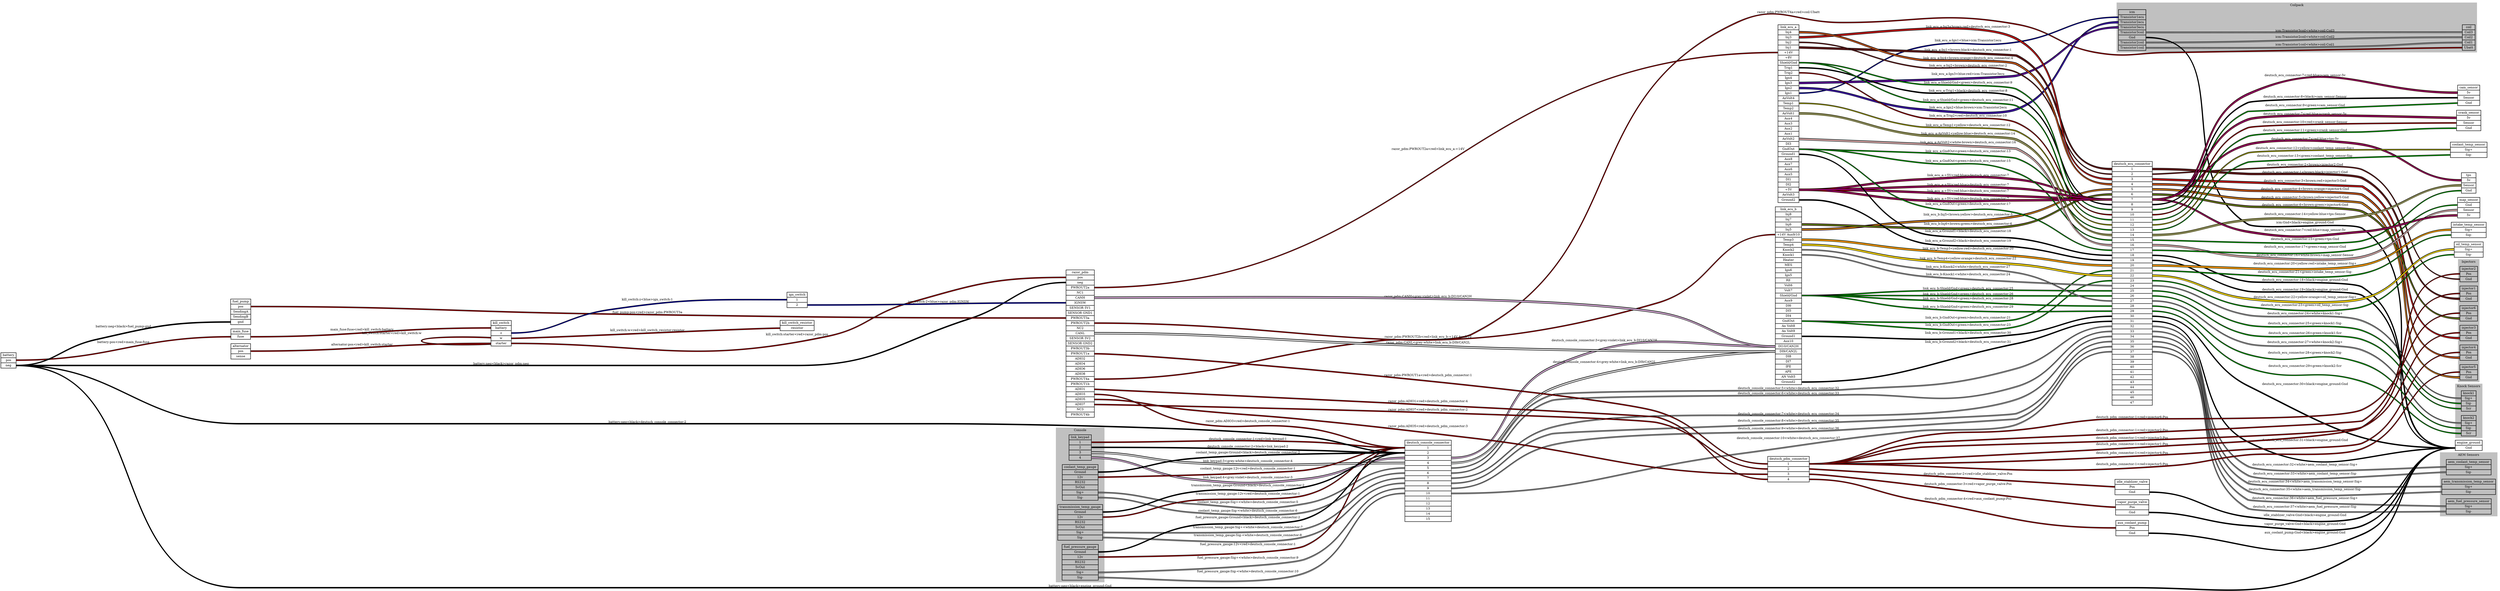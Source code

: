 graph "" {
	graph [bb="0,0,11306,2553.3",
		rankdir=LR,
		ranksep=10
	];
	node [label="\N"];
	subgraph cluster_Coilpack {
		graph [bb="9575.5,2322.3,11206,2545.3",
			color=grey,
			label=Coilpack,
			lheight=0.21,
			lp="10390,2533.8",
			lwidth=0.85,
			style=filled
		];
		icm	[height=2.5694,
			label="icm | <Transistor1ecu> Transistor1ecu | <Transistor2ecu> Transistor2ecu | <Transistor3ecu> Transistor3ecu | <Transistor3coil> Transistor3coil | <\
Gnd> Gnd | <Transistor2coil> Transistor2coil | <Transistor1coil> Transistor1coil ",
			pos="9645.5,2422.3",
			rects="9583.5,2491.3,9707.5,2514.3 9583.5,2468.3,9707.5,2491.3 9583.5,2445.3,9707.5,2468.3 9583.5,2422.3,9707.5,2445.3 9583.5,2399.3,9707.5,\
2422.3 9583.5,2376.3,9707.5,2399.3 9583.5,2353.3,9707.5,2376.3 9583.5,2330.3,9707.5,2353.3",
			shape=record,
			style=bold,
			width=1.7222];
		coil	[height=1.6111,
			label="coil | <Coil3> Coil3 | <Coil2> Coil2 | <Coil1> Coil1 | <Ubatt> Ubatt ",
			pos="11168,2388.3",
			rects="11140,2422.8,11198,2445.8 11140,2399.8,11198,2422.8 11140,2376.8,11198,2399.8 11140,2353.8,11198,2376.8 11140,2330.8,11198,2353.8",
			shape=record,
			style=bold,
			width=0.80556];
		icm:Transistor1coil -- coil:Coil1	[color="black:white:black",
			label="icm:Transistor1coil<white>coil:Coil1",
			labeltooltip="icm:Transistor1coil<white>coil:Coil1",
			lp="10428,2356.8",
			penwidth=2.5,
			pos="9708.5,2341.3 10143,2341.3 10252,2339.9 10687,2349.3 10888,2353.7 10938,2365.3 11138,2365.3"];
		icm:Transistor2coil -- coil:Coil2	[color="black:white:black",
			label="icm:Transistor2coil<white>coil:Coil2",
			labeltooltip="icm:Transistor2coil<white>coil:Coil2",
			lp="10428,2389.8",
			penwidth=2.5,
			pos="9708.5,2364.3 10344,2364.3 10503,2388.3 11138,2388.3"];
		icm:Transistor3coil -- coil:Coil3	[color="black:white:black",
			label="icm:Transistor3coil<white>coil:Coil3",
			labeltooltip="icm:Transistor3coil<white>coil:Coil3",
			lp="10428,2417.8",
			penwidth=2.5,
			pos="9708.5,2410.3 10344,2410.3 10503,2411.3 11138,2411.3"];
	}
	subgraph "cluster_Knock Sensors" {
		graph [bb="11108,624.35,11230,867.35",
			color=grey,
			label="Knock Sensors",
			lheight=0.21,
			lp="11169,855.85",
			lwidth=1.47,
			style=filled
		];
		knock1	[height=1.2917,
			label="knock1 | <Sig+> Sig+ | <Sig-> Sig- | <Scr> Scr ",
			pos="11168,789.35",
			rects="11135,812.35,11202,835.35 11135,789.35,11202,812.35 11135,766.35,11202,789.35 11135,743.35,11202,766.35",
			shape=record,
			style=bold,
			width=0.93056];
		knock2	[height=1.2917,
			label="knock2 | <Sig+> Sig+ | <Sig-> Sig- | <Scr> Scr ",
			pos="11168,678.35",
			rects="11135,701.35,11202,724.35 11135,678.35,11202,701.35 11135,655.35,11202,678.35 11135,632.35,11202,655.35",
			shape=record,
			style=bold,
			width=0.93056];
	}
	subgraph "cluster_AEM Sensors" {
		graph [bb="11039,297.35,11298,582.35",
			color=grey,
			label="AEM Sensors",
			lheight=0.21,
			lp="11168,570.85",
			lwidth=1.35,
			style=filled
		];
		aem_coolant_temp_sensor	[height=0.97222,
			label="aem_coolant_temp_sensor | <Sig+> Sig+ | <Sig-> Sig- ",
			pos="11168,516.35",
			rects="11067,527.85,11270,550.85 11067,504.85,11270,527.85 11067,481.85,11270,504.85",
			shape=record,
			style=bold,
			width=2.8194];
		aem_transmission_temp_sensor	[height=0.97222,
			label="aem_transmission_temp_sensor | <Sig+> Sig+ | <Sig-> Sig- ",
			pos="11168,428.35",
			rects="11047,439.85,11290,462.85 11047,416.85,11290,439.85 11047,393.85,11290,416.85",
			shape=record,
			style=bold,
			width=3.375];
		aem_fuel_pressure_sensor	[height=0.97222,
			label="aem_fuel_pressure_sensor | <Sig+> Sig+ | <Sig-> Sig- ",
			pos="11168,340.35",
			rects="11066,351.85,11270,374.85 11066,328.85,11270,351.85 11066,305.85,11270,328.85",
			shape=record,
			style=bold,
			width=2.8333];
	}
	subgraph cluster_Console {
		graph [bb="4775,72.348,4994,767.35",
			color=grey,
			label=Console,
			lheight=0.21,
			lp="4884.5,755.85",
			lwidth=0.79,
			style=filled
		];
		link_keypad	[height=1.6111,
			label="link_keypad | <1> 1 | <2> 2 | <3> 3 | <4> 4 ",
			pos="4884.5,678.35",
			rects="4834,712.85,4935,735.85 4834,689.85,4935,712.85 4834,666.85,4935,689.85 4834,643.85,4935,666.85 4834,620.85,4935,643.85",
			shape=record,
			style=bold,
			width=1.4028];
		coolant_temp_gauge	[height=2.25,
			label="coolant_temp_gauge | <Ground> Ground | <12v> 12v | <RS232> RS232 | <5vOut> 5vOut | <Sig+> Sig+ | <Sig-> Sig- ",
			pos="4884.5,521.35",
			rects="4803.5,578.85,4965.5,601.85 4803.5,555.85,4965.5,578.85 4803.5,532.85,4965.5,555.85 4803.5,509.85,4965.5,532.85 4803.5,486.85,4965.5,\
509.85 4803.5,463.85,4965.5,486.85 4803.5,440.85,4965.5,463.85",
			shape=record,
			style=bold,
			width=2.25];
		transmission_temp_gauge	[height=2.25,
			label="transmission_temp_gauge | <Ground> Ground | <12v> 12v | <RS232> RS232 | <5vOut> 5vOut | <Sig+> Sig+ | <Sig-> Sig- ",
			pos="4884.5,341.35",
			rects="4783,398.85,4986,421.85 4783,375.85,4986,398.85 4783,352.85,4986,375.85 4783,329.85,4986,352.85 4783,306.85,4986,329.85 4783,283.85,\
4986,306.85 4783,260.85,4986,283.85",
			shape=record,
			style=bold,
			width=2.8194];
		fuel_pressure_gauge	[height=2.25,
			label="fuel_pressure_gauge | <Ground> Ground | <12v> 12v | <RS232> RS232 | <5vOut> 5vOut | <Sig+> Sig+ | <Sig-> Sig- ",
			pos="4884.5,161.35",
			rects="4802.5,218.85,4966.5,241.85 4802.5,195.85,4966.5,218.85 4802.5,172.85,4966.5,195.85 4802.5,149.85,4966.5,172.85 4802.5,126.85,4966.5,\
149.85 4802.5,103.85,4966.5,126.85 4802.5,80.848,4966.5,103.85",
			shape=record,
			style=bold,
			width=2.2778];
	}
	subgraph cluster_Injectors {
		graph [bb="11120,1592.3,11216,2141.3",
			color=grey,
			label=Injectors,
			lheight=0.21,
			lp="11168,2129.8",
			lwidth=0.89,
			style=filled
		];
		injector1	[height=0.97222,
			label="injector1 | <Pos> Pos | <Gnd> Gnd ",
			pos="11168,1635.3",
			rects="11128,1646.8,11208,1669.8 11128,1623.8,11208,1646.8 11128,1600.8,11208,1623.8",
			shape=record,
			style=bold,
			width=1.1111];
		injector2	[height=0.97222,
			label="injector2 | <Pos> Pos | <Gnd> Gnd ",
			pos="11168,2075.3",
			rects="11128,2086.8,11208,2109.8 11128,2063.8,11208,2086.8 11128,2040.8,11208,2063.8",
			shape=record,
			style=bold,
			width=1.1111];
		injector3	[height=0.97222,
			label="injector3 | <Pos> Pos | <Gnd> Gnd ",
			pos="11168,1987.3",
			rects="11128,1998.8,11208,2021.8 11128,1975.8,11208,1998.8 11128,1952.8,11208,1975.8",
			shape=record,
			style=bold,
			width=1.1111];
		injector4	[height=0.97222,
			label="injector4 | <Pos> Pos | <Gnd> Gnd ",
			pos="11168,1899.3",
			rects="11128,1910.8,11208,1933.8 11128,1887.8,11208,1910.8 11128,1864.8,11208,1887.8",
			shape=record,
			style=bold,
			width=1.1111];
		injector5	[height=0.97222,
			label="injector5 | <Pos> Pos | <Gnd> Gnd ",
			pos="11168,1811.3",
			rects="11128,1822.8,11208,1845.8 11128,1799.8,11208,1822.8 11128,1776.8,11208,1799.8",
			shape=record,
			style=bold,
			width=1.1111];
		injector6	[height=0.97222,
			label="injector6 | <Pos> Pos | <Gnd> Gnd ",
			pos="11168,1723.3",
			rects="11128,1734.8,11208,1757.8 11128,1711.8,11208,1734.8 11128,1688.8,11208,1711.8",
			shape=record,
			style=bold,
			width=1.1111];
	}
	engine_ground	[height=0.65278,
		label="engine_ground | <Gnd> Gnd ",
		pos="11168,1074.3",
		rects="11108,1074.3,11230,1097.3 11108,1051.3,11230,1074.3",
		shape=record,
		style=bold,
		width=1.6944];
	icm:Gnd -- engine_ground:Gnd	[color="black:black:black",
		label="icm:Gnd<black>engine_ground:Gnd",
		labeltooltip="icm:Gnd<black>engine_ground:Gnd",
		lp="10428,2256.8",
		penwidth=2.5,
		pos="9708.5,2387.3 9947.2,2387.3 10518,2113 10687,1944.3 10994,1637.7 10672,1062.3 11106,1062.3"];
	deutsch_console_connector	[height=5.125,
		label="deutsch_console_connector | <1> 1 | <2> 2 | <3> 3 | <4> 4 | <5> 5 | <6> 6 | <7> 7 | <8> 8 | <9> 9 | <10> 10 | <11> 11 | <12> 12 | <\
13> 13 | <14> 14 | <15> 15 ",
		pos="6459,336.35",
		rects="6354,497.35,6564,520.35 6354,474.35,6564,497.35 6354,451.35,6564,474.35 6354,428.35,6564,451.35 6354,405.35,6564,428.35 6354,382.35,\
6564,405.35 6354,359.35,6564,382.35 6354,336.35,6564,359.35 6354,313.35,6564,336.35 6354,290.35,6564,313.35 6354,267.35,6564,290.35 \
6354,244.35,6564,267.35 6354,221.35,6564,244.35 6354,198.35,6564,221.35 6354,175.35,6564,198.35 6354,152.35,6564,175.35",
		shape=record,
		style=bold,
		width=2.9167];
	link_keypad:4 -- deutsch_console_connector:3	[color="black:grey:violet:grey:black",
		label="link_keypad:4<grey:violet>deutsch_console_connector:3",
		labeltooltip="link_keypad:4<grey:violet>deutsch_console_connector:3",
		lp="5643.5,451.85",
		penwidth=2.5,
		pos="4936.5,632.35 4977.8,632.35 4988,624.77 5027,611.35 5193.8,554 5214.8,482.71 5387,444.35 5491.8,421 6245.7,440.35 6353,440.35"];
	link_keypad:3 -- deutsch_console_connector:4	[color="black:grey:white:grey:black",
		label="link_keypad:3<grey:white>deutsch_console_connector:4",
		labeltooltip="link_keypad:3<grey:white>deutsch_console_connector:4",
		lp="5643.5,421.85",
		penwidth=2.5,
		pos="4936.5,655.35 5163.6,655.35 5167,470.6 5387,414.35 5595,361.16 6138.3,417.35 6353,417.35"];
	coolant_temp_gauge:"12v" -- deutsch_console_connector:1	[color="black:red:black",
		label="coolant_temp_gauge:12v<red>deutsch_console_connector:1",
		labeltooltip="coolant_temp_gauge:12v<red>deutsch_console_connector:1",
		lp="5643.5,741.85",
		penwidth=2.5,
		pos="4966.5,544.35 5168.4,544.35 5188.9,677.39 5387,716.35 5498.9,738.34 5789.1,742.88 5900,716.35 6119.6,663.79 6127.2,486.35 6353,486.35"];
	coolant_temp_gauge:Ground -- deutsch_console_connector:2	[color="black:black:black",
		label="coolant_temp_gauge:Ground<black>deutsch_console_connector:2",
		labeltooltip="coolant_temp_gauge:Ground<black>deutsch_console_connector:2",
		lp="5643.5,567.85",
		penwidth=2.5,
		pos="4966.5,567.35 5174.1,567.35 5693.4,556.34 5900,536.35 6103,516.7 6149.1,463.35 6353,463.35"];
	coolant_temp_gauge:"Sig+" -- deutsch_console_connector:5	[color="black:white:black",
		label="coolant_temp_gauge:Sig+<white>deutsch_console_connector:5",
		labeltooltip="coolant_temp_gauge:Sig+<white>deutsch_console_connector:5",
		lp="5643.5,379.85",
		penwidth=2.5,
		pos="4966.5,475.35 5158.9,475.35 5196,395.4 5387,372.35 5813.4,320.89 5923.6,394.35 6353,394.35"];
	coolant_temp_gauge:"Sig-" -- deutsch_console_connector:6	[color="black:white:black",
		label="coolant_temp_gauge:Sig-<white>deutsch_console_connector:6",
		labeltooltip="coolant_temp_gauge:Sig-<white>deutsch_console_connector:6",
		lp="5643.5,342.85",
		penwidth=2.5,
		pos="4966.5,452.35 5160.5,452.35 5194.8,361.59 5387,335.35 5612.9,304.51 5672.2,326.31 5900,335.35 6101.8,343.35 6151,371.35 6353,371.35"];
	transmission_temp_gauge:"12v" -- deutsch_console_connector:1	[color="black:red:black",
		label="transmission_temp_gauge:12v<red>deutsch_console_connector:1",
		labeltooltip="transmission_temp_gauge:12v<red>deutsch_console_connector:1",
		lp="5643.5,705.85",
		penwidth=2.5,
		pos="4987.5,364.35 5207.4,364.35 5177.9,588.09 5387,656.35 5603.7,727.11 5675.7,697.06 5900,656.35 6111.6,617.95 6138,486.35 6353,486.35"];
	transmission_temp_gauge:Ground -- deutsch_console_connector:2	[color="black:black:black",
		label="transmission_temp_gauge:Ground<black>deutsch_console_connector:2",
		labeltooltip="transmission_temp_gauge:Ground<black>deutsch_console_connector:2",
		lp="5643.5,524.85",
		penwidth=2.5,
		pos="4987.5,387.35 5172.1,387.35 5204.1,475.77 5387,501.35 5612.8,532.93 5672.2,510.89 5900,501.35 6101.9,492.9 6151,463.35 6353,463.35"];
	transmission_temp_gauge:"Sig+" -- deutsch_console_connector:7	[color="black:white:black",
		label="transmission_temp_gauge:Sig+<white>deutsch_console_connector:7",
		labeltooltip="transmission_temp_gauge:Sig+<white>deutsch_console_connector:7",
		lp="5643.5,303.85",
		penwidth=2.5,
		pos="4987.5,295.35 5393.1,295.35 5495.1,272.96 5900,296.35 6102.3,308.03 6150.3,348.35 6353,348.35"];
	transmission_temp_gauge:"Sig-" -- deutsch_console_connector:8	[color="black:white:black",
		label="transmission_temp_gauge:Sig-<white>deutsch_console_connector:8",
		labeltooltip="transmission_temp_gauge:Sig-<white>deutsch_console_connector:8",
		lp="5643.5,274.85",
		penwidth=2.5,
		pos="4987.5,272.35 5165.1,272.35 5209.4,268.46 5387,267.35 5615,265.92 5672.4,253.09 5900,267.35 6102.5,280.04 6150.1,324.35 6353,324.35"];
	fuel_pressure_gauge:"12v" -- deutsch_console_connector:1	[color="black:red:black",
		label="fuel_pressure_gauge:12v<red>deutsch_console_connector:1",
		labeltooltip="fuel_pressure_gauge:12v<red>deutsch_console_connector:1",
		lp="5643.5,633.85",
		penwidth=2.5,
		pos="4967.5,184.35 5234.8,184.35 5140.7,511.39 5387,615.35 5439.5,637.52 5843.5,623.23 5900,615.35 6107.3,586.4 6143.7,486.35 6353,486.35"];
	fuel_pressure_gauge:Ground -- deutsch_console_connector:2	[color="black:black:black",
		label="fuel_pressure_gauge:Ground<black>deutsch_console_connector:2",
		labeltooltip="fuel_pressure_gauge:Ground<black>deutsch_console_connector:2",
		lp="5643.5,482.85",
		penwidth=2.5,
		pos="4967.5,207.35 5185.9,207.35 5176.7,404.26 5387,463.35 5490.3,492.39 6245.7,463.35 6353,463.35"];
	fuel_pressure_gauge:"Sig+" -- deutsch_console_connector:9	[color="black:white:black",
		label="fuel_pressure_gauge:Sig+<white>deutsch_console_connector:9",
		labeltooltip="fuel_pressure_gauge:Sig+<white>deutsch_console_connector:9",
		lp="5643.5,248.85",
		penwidth=2.5,
		pos="4967.5,115.35 5006.3,115.35 6314.2,301.35 6353,301.35"];
	fuel_pressure_gauge:"Sig-" -- deutsch_console_connector:10	[color="black:white:black",
		label="fuel_pressure_gauge:Sig-<white>deutsch_console_connector:10",
		labeltooltip="fuel_pressure_gauge:Sig-<white>deutsch_console_connector:10",
		lp="5643.5,164.85",
		penwidth=2.5,
		pos="4967.5,92.348 5383,92.348 5490.2,88.985 5900,157.35 6105.6,191.64 6144.6,278.35 6353,278.35"];
	deutsch_console_connector:1 -- link_keypad:1	[color="black:red:black",
		label="deutsch_console_connector:1<red>link_keypad:1",
		labeltooltip="deutsch_console_connector:1<red>link_keypad:1",
		lp="5643.5,799.85",
		penwidth=2.5,
		pos="6353,486.35 6119.3,486.35 6125.5,691.85 5900,753.35 5486.3,866.2 5365.3,701.35 4936.5,701.35"];
	deutsch_console_connector:2 -- link_keypad:2	[color="black:black:black",
		label="deutsch_console_connector:2<black>link_keypad:2",
		labeltooltip="deutsch_console_connector:2<black>link_keypad:2",
		lp="5643.5,603.85",
		penwidth=2.5,
		pos="6353,463.35 6145.4,463.35 6105.5,548.01 5900,577.35 5674.1,609.59 5613.8,571.63 5387,596.35 5184.7,618.39 5140,678.35 4936.5,678.35"];
	link_ecu_b	[height=11.194,
		label="link_ecu_b | <Inj8> Inj8 | <Inj7> Inj7 | <Inj6> Inj6 | <Inj5> Inj5 | <+14V Aux9/10> +14V Aux9/10 | <Temp3> Temp3 | <Temp4> Temp4 | <\
Knock2> Knock2 | <Knock1> Knock1 | <Heater> Heater | <MES> MES | <Ign6> Ign6 | <Ign5> Ign5 | <RE> RE | <Volt6> Volt6 | <Volt7> Volt7 | <\
Shield/Gnd> Shield/Gnd | <Aux9> Aux9 | <DI6> DI6 | <DI5> DI5 | <DI4> DI4 | <GndOut> GndOut | <An Volt8> An Volt8 | <An Volt9> An \
Volt9 | <Ground1> Ground1 | <Aux10> Aux10 | <DI10/CAN2H> DI10/CAN2H | <DI9/CAN2L> DI9/CAN2L | <DI8> DI8 | <DI7> DI7 | <IPE> IPE | <\
APE> APE | <AN Volt5> AN Volt5 | <Ground2> Ground2 ",
		pos="8090,784.35",
		rects="8030.5,1163.8,8149.5,1186.8 8030.5,1140.8,8149.5,1163.8 8030.5,1117.8,8149.5,1140.8 8030.5,1094.8,8149.5,1117.8 8030.5,1071.8,8149.5,\
1094.8 8030.5,1048.8,8149.5,1071.8 8030.5,1025.8,8149.5,1048.8 8030.5,1002.8,8149.5,1025.8 8030.5,979.85,8149.5,1002.8 8030.5,956.85,\
8149.5,979.85 8030.5,933.85,8149.5,956.85 8030.5,910.85,8149.5,933.85 8030.5,887.85,8149.5,910.85 8030.5,864.85,8149.5,887.85 8030.5,\
841.85,8149.5,864.85 8030.5,818.85,8149.5,841.85 8030.5,795.85,8149.5,818.85 8030.5,772.85,8149.5,795.85 8030.5,749.85,8149.5,772.85 \
8030.5,726.85,8149.5,749.85 8030.5,703.85,8149.5,726.85 8030.5,680.85,8149.5,703.85 8030.5,657.85,8149.5,680.85 8030.5,634.85,8149.5,\
657.85 8030.5,611.85,8149.5,634.85 8030.5,588.85,8149.5,611.85 8030.5,565.85,8149.5,588.85 8030.5,542.85,8149.5,565.85 8030.5,519.85,\
8149.5,542.85 8030.5,496.85,8149.5,519.85 8030.5,473.85,8149.5,496.85 8030.5,450.85,8149.5,473.85 8030.5,427.85,8149.5,450.85 8030.5,\
404.85,8149.5,427.85 8030.5,381.85,8149.5,404.85",
		shape=record,
		style=bold,
		width=1.6528];
	deutsch_console_connector:3 -- link_ecu_b:"DI10/CAN2H"	[color="black:grey:violet:grey:black",
		label="deutsch_console_connector:3<grey:violet>link_ecu_b:DI10/CAN2H",
		labeltooltip="deutsch_console_connector:3<grey:violet>link_ecu_b:DI10/CAN2H",
		lp="7257,535.85",
		penwidth=2.5,
		pos="6565,440.35 6767.2,440.35 6816.5,465.83 7018,482.35 7467,519.14 7578.5,554.35 8029,554.35"];
	deutsch_console_connector:4 -- link_ecu_b:"DI9/CAN2L"	[color="black:grey:white:grey:black",
		label="deutsch_console_connector:4<grey:white>link_ecu_b:DI9/CAN2L",
		labeltooltip="deutsch_console_connector:4<grey:white>link_ecu_b:DI9/CAN2L",
		lp="7257,470.85",
		penwidth=2.5,
		pos="6565,417.35 6979.3,417.35 7083.3,426.88 7496,463.35 7733.9,484.37 7790.2,531.35 8029,531.35"];
	deutsch_ecu_connector	[height=15.347,
		label="deutsch_ecu_connector | <1> 1 | <2> 2 | <3> 3 | <4> 4 | <5> 5 | <6> 6 | <7> 7 | <8> 8 | <9> 9 | <10> 10 | <11> 11 | <12> 12 | <13> \
13 | <14> 14 | <15> 15 | <16> 16 | <17> 17 | <18> 18 | <19> 19 | <20> 20 | <21> 21 | <22> 22 | <23> 23 | <24> 24 | <25> 25 | <26> \
26 | <27> 27 | <28> 28 | <29> 29 | <30> 30 | <31> 31 | <32> 32 | <33> 33 | <34> 34 | <35> 35 | <36> 36 | <37> 37 | <38> 38 | <39> \
39 | <40> 40 | <41> 41 | <42> 42 | <43> 43 | <44> 44 | <45> 45 | <46> 46 | <47> 47 ",
		pos="9645.5,914.35",
		rects="9554.5,1443.3,9736.5,1466.3 9554.5,1420.3,9736.5,1443.3 9554.5,1397.3,9736.5,1420.3 9554.5,1374.3,9736.5,1397.3 9554.5,1351.3,9736.5,\
1374.3 9554.5,1328.3,9736.5,1351.3 9554.5,1305.3,9736.5,1328.3 9554.5,1282.3,9736.5,1305.3 9554.5,1259.3,9736.5,1282.3 9554.5,1236.3,\
9736.5,1259.3 9554.5,1213.3,9736.5,1236.3 9554.5,1190.3,9736.5,1213.3 9554.5,1167.3,9736.5,1190.3 9554.5,1144.3,9736.5,1167.3 9554.5,\
1121.3,9736.5,1144.3 9554.5,1098.3,9736.5,1121.3 9554.5,1075.3,9736.5,1098.3 9554.5,1052.3,9736.5,1075.3 9554.5,1029.3,9736.5,1052.3 \
9554.5,1006.3,9736.5,1029.3 9554.5,983.35,9736.5,1006.3 9554.5,960.35,9736.5,983.35 9554.5,937.35,9736.5,960.35 9554.5,914.35,9736.5,\
937.35 9554.5,891.35,9736.5,914.35 9554.5,868.35,9736.5,891.35 9554.5,845.35,9736.5,868.35 9554.5,822.35,9736.5,845.35 9554.5,799.35,\
9736.5,822.35 9554.5,776.35,9736.5,799.35 9554.5,753.35,9736.5,776.35 9554.5,730.35,9736.5,753.35 9554.5,707.35,9736.5,730.35 9554.5,\
684.35,9736.5,707.35 9554.5,661.35,9736.5,684.35 9554.5,638.35,9736.5,661.35 9554.5,615.35,9736.5,638.35 9554.5,592.35,9736.5,615.35 \
9554.5,569.35,9736.5,592.35 9554.5,546.35,9736.5,569.35 9554.5,523.35,9736.5,546.35 9554.5,500.35,9736.5,523.35 9554.5,477.35,9736.5,\
500.35 9554.5,454.35,9736.5,477.35 9554.5,431.35,9736.5,454.35 9554.5,408.35,9736.5,431.35 9554.5,385.35,9736.5,408.35 9554.5,362.35,\
9736.5,385.35",
		shape=record,
		style=bold,
		width=2.5278];
	deutsch_console_connector:5 -- deutsch_ecu_connector:32	[color="black:white:black",
		label="deutsch_console_connector:5<white>deutsch_ecu_connector:32",
		labeltooltip="deutsch_console_connector:5<white>deutsch_ecu_connector:32",
		lp="8090,348.85",
		penwidth=2.5,
		pos="6565,394.35 7133.3,394.35 8586.2,241.99 9122,431.35 9339.2,508.09 9323.2,718.35 9553.5,718.35"];
	deutsch_console_connector:6 -- deutsch_ecu_connector:33	[color="black:white:black",
		label="deutsch_console_connector:6<white>deutsch_ecu_connector:33",
		labeltooltip="deutsch_console_connector:6<white>deutsch_ecu_connector:33",
		lp="8090,294.85",
		penwidth=2.5,
		pos="6565,371.35 7133.2,371.35 8589.6,152.67 9122,351.35 9351.8,437.1 9308.2,695.35 9553.5,695.35"];
	deutsch_console_connector:7 -- deutsch_ecu_connector:34	[color="black:white:black",
		label="deutsch_console_connector:7<white>deutsch_ecu_connector:34",
		labeltooltip="deutsch_console_connector:7<white>deutsch_ecu_connector:34",
		lp="8090,257.85",
		penwidth=2.5,
		pos="6565,348.35 6767.1,348.35 6816.5,324.22 7018,308.35 7390.2,279.04 7482.9,263.24 7856,250.35 8063.9,243.16 8116,247.35 8324,250.35 \
8501.4,252.9 8957.7,206.3 9122,273.35 9363.8,372.06 9292.3,672.35 9553.5,672.35"];
	deutsch_console_connector:8 -- deutsch_ecu_connector:35	[color="black:white:black",
		label="deutsch_console_connector:8<white>deutsch_ecu_connector:35",
		labeltooltip="deutsch_console_connector:8<white>deutsch_ecu_connector:35",
		lp="8090,224.85",
		penwidth=2.5,
		pos="6565,324.35 6768,324.35 6815.7,282.95 7018,265.35 7250.9,245.07 8905.5,145.17 9122,233.35 9368.7,333.81 9287.1,649.35 9553.5,649.35"];
	deutsch_console_connector:9 -- deutsch_ecu_connector:36	[color="black:white:black",
		label="deutsch_console_connector:9<white>deutsch_ecu_connector:36",
		labeltooltip="deutsch_console_connector:9<white>deutsch_ecu_connector:36",
		lp="8090,150.85",
		penwidth=2.5,
		pos="6565,301.35 6768.7,301.35 6815.5,253.65 7018,232.35 7483.1,183.44 8691.3,12.295 9122,194.35 9372,300 9282.1,626.35 9553.5,626.35"];
	deutsch_console_connector:10 -- deutsch_ecu_connector:37	[color="black:white:black",
		label="deutsch_console_connector:10<white>deutsch_ecu_connector:37",
		labeltooltip="deutsch_console_connector:10<white>deutsch_ecu_connector:37",
		lp="8090,104.85",
		penwidth=2.5,
		pos="6565,278.35 6771.5,278.35 6814.1,207.87 7018,175.35 7592.2,83.746 7742.6,91.52 8324,97.348 8501.4,99.126 8961.1,38.696 9122,113.35 \
9385.2,235.48 9263.3,603.35 9553.5,603.35"];
	battery	[height=0.97222,
		label="battery | <pos> pos | <neg> neg ",
		pos="34.5,1868.3",
		rects="0,1879.8,69,1902.8 0,1856.8,69,1879.8 0,1833.8,69,1856.8",
		shape=record,
		style=bold,
		width=0.95833];
	battery:neg -- engine_ground:Gnd	[color="black:black:black",
		label="battery:neg<black>engine_ground:Gnd",
		labeltooltip="battery:neg<black>engine_ground:Gnd",
		lp="4884.5,54.848",
		penwidth=2.5,
		pos="34.5,1832.3 34.5,1527.6 1082.1,47.348 1084.5,47.348 1084.5,47.348 1084.5,47.348 7258,47.348 8086.5,47.348 8306.5,-74.207 9122,72.348 \
9608.2,159.73 9684.7,348.12 10169,445.35 10226,456.69 10637,443.94 10687,473.35 10963,637.31 10785,1062.3 11106,1062.3"];
	battery:neg -- deutsch_console_connector:2	[color="black:black:black",
		label="battery:neg<black>deutsch_console_connector:2",
		labeltooltip="battery:neg<black>deutsch_console_connector:2",
		lp="2926,792.85",
		penwidth=2.5,
		pos="69,1845.3 721.42,1845.3 432.08,785.35 1084.5,785.35 1084.5,785.35 1084.5,785.35 4244.5,785.35 4592.3,785.35 4682.2,816.93 5027,771.35 \
5190.5,749.73 5224.1,707.22 5387,681.35 5612.7,645.49 5677.3,696.57 5900,645.35 6111.5,596.72 6136,463.35 6353,463.35"];
	main_fuse	[height=0.65278,
		label="main_fuse | <fuse> fuse ",
		pos="1085.5,2079.3",
		rects="1041,2079.3,1130,2102.3 1041,2056.3,1130,2079.3",
		shape=record,
		style=bold,
		width=1.2361];
	battery:pos -- main_fuse:fuse	[color="black:red:black",
		label="battery:pos<red>main_fuse:fuse",
		labeltooltip="battery:pos<red>main_fuse:fuse",
		lp="554.5,2015.8",
		penwidth=2.5,
		pos="69,1868.3 509.53,1868.3 599.47,2067.3 1040,2067.3"];
	razor_pdm	[height=9.2778,
		label="razor_pdm | <pos> pos | <neg> neg | <PWROUT2a> PWROUT2a | <NC1> NC1 | <CANH> CANH | <IGNSW> IGNSW | <SENSOR 5V1> SENSOR 5V1 | <SENSOR \
GND1> SENSOR GND1 | <PWROUT3a> PWROUT3a | <PWROUT2b> PWROUT2b | <NC2> NC2 | <CANL> CANL | <SENSOR 5V2> SENSOR 5V2 | <SENSOR GND2> \
SENSOR GND2 | <PWROUT3b> PWROUT3b | <PWROUT1a> PWROUT1a | <ADIO2> ADIO2 | <ADIO4> ADIO4 | <ADIO6> ADIO6 | <ADIO8> ADIO8 | <PWROUT4a> \
PWROUT4a | <PWROUT1b> PWROUT1b | <ADIO1> ADIO1 | <ADIO3> ADIO3 | <ADIO5> ADIO5 | <ADIO7> ADIO7 | <NC3> NC3 | <PWROUT4b> PWROUT4b ",
		pos="4884.5,1851.3",
		rects="4820.5,2161.8,4948.5,2184.8 4820.5,2138.8,4948.5,2161.8 4820.5,2115.8,4948.5,2138.8 4820.5,2092.8,4948.5,2115.8 4820.5,2069.8,4948.5,\
2092.8 4820.5,2046.8,4948.5,2069.8 4820.5,2023.8,4948.5,2046.8 4820.5,2000.8,4948.5,2023.8 4820.5,1977.8,4948.5,2000.8 4820.5,1954.8,\
4948.5,1977.8 4820.5,1931.8,4948.5,1954.8 4820.5,1908.8,4948.5,1931.8 4820.5,1885.8,4948.5,1908.8 4820.5,1862.8,4948.5,1885.8 4820.5,\
1839.8,4948.5,1862.8 4820.5,1816.8,4948.5,1839.8 4820.5,1793.8,4948.5,1816.8 4820.5,1770.8,4948.5,1793.8 4820.5,1747.8,4948.5,1770.8 \
4820.5,1724.8,4948.5,1747.8 4820.5,1701.8,4948.5,1724.8 4820.5,1678.8,4948.5,1701.8 4820.5,1655.8,4948.5,1678.8 4820.5,1632.8,4948.5,\
1655.8 4820.5,1609.8,4948.5,1632.8 4820.5,1586.8,4948.5,1609.8 4820.5,1563.8,4948.5,1586.8 4820.5,1540.8,4948.5,1563.8 4820.5,1517.8,\
4948.5,1540.8",
		shape=record,
		style=bold,
		width=1.7778];
	battery:neg -- razor_pdm:neg	[color="black:black:black",
		label="battery:neg<black>razor_pdm:neg",
		labeltooltip="battery:neg<black>razor_pdm:neg",
		lp="2264,2183.8",
		penwidth=2.5,
		pos="69,1845.3 248.28,1845.3 260.33,1966.6 429,2027.3 710.08,2128.6 785.74,2176.3 1084.5,2176.3 1084.5,2176.3 1084.5,2176.3 3604.5,2176.3 \
4144.9,2176.3 4279.1,2127.3 4819.5,2127.3"];
	fuel_pump	[height=1.6111,
		label="fuel_pump | <pos> pos | <SendingA> SendingA | <SendingB> SendingB | <gnd> gnd ",
		pos="1085.5,1891.3",
		rects="1040,1925.8,1131,1948.8 1040,1902.8,1131,1925.8 1040,1879.8,1131,1902.8 1040,1856.8,1131,1879.8 1040,1833.8,1131,1856.8",
		shape=record,
		style=bold,
		width=1.2639];
	battery:neg -- fuel_pump:gnd	[color="black:black:black",
		label="battery:neg<black>fuel_pump:gnd",
		labeltooltip="battery:neg<black>fuel_pump:gnd",
		lp="554.5,1852.8",
		penwidth=2.5,
		pos="69,1845.3 500.56,1845.3 608.44,1845.3 1040,1845.3"];
	kill_switch	[height=1.6111,
		label="kill_switch | <battery> battery | <z> z | <w> w | <starter> starter ",
		pos="2264,2047.3",
		rects="2218,2081.8,2310,2104.8 2218,2058.8,2310,2081.8 2218,2035.8,2310,2058.8 2218,2012.8,2310,2035.8 2218,1989.8,2310,2012.8",
		shape=record,
		style=bold,
		width=1.2778];
	main_fuse:fuse -- kill_switch:battery	[color="black:red:black",
		label="main_fuse:fuse<red>kill_switch:battery",
		labeltooltip="main_fuse:fuse<red>kill_switch:battery",
		lp="1634.5,2075.8",
		penwidth=2.5,
		pos="1131,2067.3 1613.7,2067.3 1734.3,2070.3 2217,2070.3"];
	razor_pdm:PWROUT4a -- coil:Ubatt	[color="black:red:black",
		label="razor_pdm:PWROUT4a<red>coil:Ubatt",
		labeltooltip="razor_pdm:PWROUT4a<red>coil:Ubatt",
		lp="8090,2260.8",
		penwidth=2.5,
		pos="4949.5,1690.3 5562.6,1690.3 5657.4,2008.2 6260,2121.3 6793.3,2221.5 10596,2342.3 11138,2342.3"];
	razor_pdm:ADIO3 -- deutsch_console_connector:1	[color="black:red:black",
		label="razor_pdm:ADIO3<red>deutsch_console_connector:1",
		labeltooltip="razor_pdm:ADIO3<red>deutsch_console_connector:1",
		lp="5643.5,1292.8",
		penwidth=2.5,
		pos="4949.5,1621.3 5150.1,1621.3 6152.4,486.35 6353,486.35"];
	link_ecu_a	[height=11.194,
		label="link_ecu_a | <Inj4> Inj4 | <Inj3> Inj3 | <Inj2> Inj2 | <Inj1> Inj1 | <+14V> +14V | <+8V> +8V | <Shield/Gnd> Shield/Gnd | <Trig1> \
Trig1 | <Trig2> Trig2 | <Ign4> Ign4 | <Ign3> Ign3 | <Ign2> Ign2 | <Ign1> Ign1 | <AnVolt4> AnVolt4 | <Temp1> Temp1 | <Temp2> Temp2 | <\
AnVolt1> AnVolt1 | <Aux4> Aux4 | <Aux3> Aux3 | <Aux2> Aux2 | <Aux1> Aux1 | <AnVolt2> AnVolt2 | <DI3> DI3 | <GndOut> GndOut | <Ground1> \
Ground1 | <Aux8> Aux8 | <Aux7> Aux7 | <Aux6> Aux6 | <Aux5> Aux5 | <DI1> DI1 | <DI2> DI2 | <+5V> +5V | <AnVolt3> AnVolt3 | <Ground2> \
Ground2 ",
		pos="8090,1608.3",
		rects="8042.5,1987.8,8137.5,2010.8 8042.5,1964.8,8137.5,1987.8 8042.5,1941.8,8137.5,1964.8 8042.5,1918.8,8137.5,1941.8 8042.5,1895.8,8137.5,\
1918.8 8042.5,1872.8,8137.5,1895.8 8042.5,1849.8,8137.5,1872.8 8042.5,1826.8,8137.5,1849.8 8042.5,1803.8,8137.5,1826.8 8042.5,1780.8,\
8137.5,1803.8 8042.5,1757.8,8137.5,1780.8 8042.5,1734.8,8137.5,1757.8 8042.5,1711.8,8137.5,1734.8 8042.5,1688.8,8137.5,1711.8 8042.5,\
1665.8,8137.5,1688.8 8042.5,1642.8,8137.5,1665.8 8042.5,1619.8,8137.5,1642.8 8042.5,1596.8,8137.5,1619.8 8042.5,1573.8,8137.5,1596.8 \
8042.5,1550.8,8137.5,1573.8 8042.5,1527.8,8137.5,1550.8 8042.5,1504.8,8137.5,1527.8 8042.5,1481.8,8137.5,1504.8 8042.5,1458.8,8137.5,\
1481.8 8042.5,1435.8,8137.5,1458.8 8042.5,1412.8,8137.5,1435.8 8042.5,1389.8,8137.5,1412.8 8042.5,1366.8,8137.5,1389.8 8042.5,1343.8,\
8137.5,1366.8 8042.5,1320.8,8137.5,1343.8 8042.5,1297.8,8137.5,1320.8 8042.5,1274.8,8137.5,1297.8 8042.5,1251.8,8137.5,1274.8 8042.5,\
1228.8,8137.5,1251.8 8042.5,1205.8,8137.5,1228.8",
		shape=record,
		style=bold,
		width=1.3194];
	razor_pdm:PWROUT2a -- link_ecu_a:"+14V"	[color="black:red:black",
		label="razor_pdm:PWROUT2a<red>link_ecu_a:+14V",
		labeltooltip="razor_pdm:PWROUT2a<red>link_ecu_a:+14V",
		lp="6459,2076.8",
		penwidth=2.5,
		pos="4949.5,2104.3 5091,2104.3 7355.8,2042.1 7496,2022.3 7743.4,1987.5 7791.1,1884.3 8041,1884.3"];
	razor_pdm:PWROUT2b -- link_ecu_b:"+14V Aux9/10"	[color="black:red:black",
		label="razor_pdm:PWROUT2b<red>link_ecu_b:+14V Aux9/10",
		labeltooltip="razor_pdm:PWROUT2b<red>link_ecu_b:+14V Aux9/10",
		lp="6459,1971.8",
		penwidth=2.5,
		pos="4949.5,1943.3 5232.6,1943.3 7259.1,2024.3 7496,1869.3 7856.4,1633.7 7598.4,1060.3 8029,1060.3"];
	razor_pdm:CANH -- link_ecu_b:"DI10/CAN2H"	[color="black:grey:violet:grey:black",
		label="razor_pdm:CANH<grey:violet>link_ecu_b:DI10/CAN2H",
		labeltooltip="razor_pdm:CANH<grey:violet>link_ecu_b:DI10/CAN2H",
		lp="6459,2004.8",
		penwidth=2.5,
		pos="4949.5,2058.3 5144.6,2058.3 5192.2,2033.3 5387,2022.3 5951.3,1990.5 6093.6,2012.9 6658,1983.3 6844.5,1973.6 7345.8,2032.3 7496,1921.3 \
8020.4,1533.8 7376.9,554.35 8029,554.35"];
	razor_pdm:CANL -- link_ecu_b:"DI9/CAN2L"	[color="black:grey:white:grey:black",
		label="razor_pdm:CANL<grey:white>link_ecu_b:DI9/CAN2L",
		labeltooltip="razor_pdm:CANL<grey:white>link_ecu_b:DI9/CAN2L",
		lp="6459,1857.8",
		penwidth=2.5,
		pos="4949.5,1897.3 4973.2,1897.3 6636.1,1842.6 6658,1833.3 7432.5,1507.3 7188.7,531.35 8029,531.35"];
	deutsch_pdm_connector	[height=1.6111,
		label="deutsch_pdm_connector | <1> 1 | <2> 2 | <3> 3 | <4> 4 ",
		pos="8090,2087.3",
		rects="7996,2121.8,8184,2144.8 7996,2098.8,8184,2121.8 7996,2075.8,8184,2098.8 7996,2052.8,8184,2075.8 7996,2029.8,8184,2052.8",
		shape=record,
		style=bold,
		width=2.6111];
	razor_pdm:PWROUT1a -- deutsch_pdm_connector:1	[color="black:red:black",
		label="razor_pdm:PWROUT1a<red>deutsch_pdm_connector:1",
		labeltooltip="razor_pdm:PWROUT1a<red>deutsch_pdm_connector:1",
		lp="6459,2109.8",
		penwidth=2.5,
		pos="4949.5,1805.3 5166.5,1805.3 5177.4,1966.1 5387,2022.3 5755.5,2121.3 7592.3,2110.3 7995,2110.3"];
	razor_pdm:ADIO7 -- deutsch_pdm_connector:2	[color="black:red:black",
		label="razor_pdm:ADIO7<red>deutsch_pdm_connector:2",
		labeltooltip="razor_pdm:ADIO7<red>deutsch_pdm_connector:2",
		lp="6459,1774.8",
		penwidth=2.5,
		pos="4949.5,1575.3 5713.6,1575.3 5905.3,1635.5 6658,1767.3 7259.8,1872.8 7384,2087.3 7995,2087.3"];
	razor_pdm:ADIO5 -- deutsch_pdm_connector:3	[color="black:red:black",
		label="razor_pdm:ADIO5<red>deutsch_pdm_connector:3",
		labeltooltip="razor_pdm:ADIO5<red>deutsch_pdm_connector:3",
		lp="6459,1925.8",
		penwidth=2.5,
		pos="4949.5,1598.3 5544.7,1598.3 5672.2,1780.5 6260,1874.3 6307.9,1882 7946.5,2064.3 7995,2064.3"];
	razor_pdm:ADIO1 -- deutsch_pdm_connector:4	[color="black:red:black",
		label="razor_pdm:ADIO1<red>deutsch_pdm_connector:4",
		labeltooltip="razor_pdm:ADIO1<red>deutsch_pdm_connector:4",
		lp="6459,1825.8",
		penwidth=2.5,
		pos="4949.5,1644.3 5535.2,1644.3 5677.1,1725.3 6260,1782.3 6436.8,1799.6 6481.9,1795.6 6658,1818.3 7193.5,1887.6 7322.8,1935.1 7856,2020.3 \
7917.7,2030.2 7932.5,2041.3 7995,2041.3"];
	fuel_pump:pos -- razor_pdm:PWROUT3a	[color="black:red:black",
		label="fuel_pump:pos<red>razor_pdm:PWROUT3a",
		labeltooltip="fuel_pump:pos<red>razor_pdm:PWROUT3a",
		lp="2926,1949.8",
		penwidth=2.5,
		pos="1131,1914.3 2770.5,1914.3 3180,1966.3 4819.5,1966.3"];
	kill_switch:starter -- razor_pdm:pos	[color="black:red:black",
		label="kill_switch:starter<red>razor_pdm:pos",
		labeltooltip="kill_switch:starter<red>razor_pdm:pos",
		lp="3603.5,1996.8",
		penwidth=2.5,
		pos="2311,2001.3 2948.4,2001.3 3109.4,1942 3745,1989.3 4226.6,2025.2 4336.6,2150.3 4819.5,2150.3"];
	kill_switch:starter -- kill_switch:w	[color="black:red:black",
		label="kill_switch:starter<red>kill_switch:w",
		labeltooltip="kill_switch:starter<red>kill_switch:w",
		lp="1769.5,2047.3",
		penwidth=2.5,
		pos="2217.9,1998.6 2091.5,1992.6 1904,1994.7 1904,2012.8 1904,2031 2091.5,2033.1 2217.9,2027.1"];
	kill_switch_resistor	[height=0.65278,
		label="kill_switch_resistor | <resistor> resistor ",
		pos="3603.5,2036.3",
		rects="3526.5,2036.3,3680.5,2059.3 3526.5,2013.3,3680.5,2036.3",
		shape=record,
		style=bold,
		width=2.1389];
	kill_switch:w -- kill_switch_resistor:resistor	[color="black:red:black",
		label="kill_switch:w<red>kill_switch_resistor:resistor",
		labeltooltip="kill_switch:w<red>kill_switch_resistor:resistor",
		lp="2926,2031.8",
		penwidth=2.5,
		pos="2311,2024.3 2850.8,2024.3 2985.7,2024.3 3525.5,2024.3"];
	ign_switch	[height=0.97222,
		label="ign_switch | <1> 1 | <2> 2 ",
		pos="3603.5,2113.3",
		rects="3557.5,2124.8,3649.5,2147.8 3557.5,2101.8,3649.5,2124.8 3557.5,2078.8,3649.5,2101.8",
		shape=record,
		style=bold,
		width=1.2778];
	kill_switch:z -- ign_switch:1	[color="black:blue:black",
		label="kill_switch:z<blue>ign_switch:1",
		labeltooltip="kill_switch:z<blue>ign_switch:1",
		lp="2926,2100.8",
		penwidth=2.5,
		pos="2311,2047.3 2865.3,2047.3 3002.2,2113.3 3556.5,2113.3"];
	link_ecu_a:Ign1 -- icm:Transistor1ecu	[color="black:blue:black",
		label="link_ecu_a:Ign1<blue>icm:Transistor1ecu",
		labeltooltip="link_ecu_a:Ign1<blue>icm:Transistor1ecu",
		lp="8903,1908.8",
		penwidth=2.5,
		pos="8139,1700.3 8393.8,1700.3 8433.5,1831.7 8684,1878.3 8779.8,1896.2 9035.4,1856.7 9122,1901.3 9414.3,2051.9 9253.7,2480.3 9582.5,2480.3"];
	link_ecu_a:Ign2 -- icm:Transistor2ecu	[color="black:blue:brown:blue:black",
		label="link_ecu_a:Ign2<blue:brown>icm:Transistor2ecu",
		labeltooltip="link_ecu_a:Ign2<blue:brown>icm:Transistor2ecu",
		lp="8903,1946.8",
		penwidth=2.5,
		pos="8139,1723.3 8396,1723.3 8432,1866.2 8684,1916.3 8779.6,1935.4 9034.2,1897.1 9122,1939.3 9399.6,2072.9 9274.5,2457.3 9582.5,2457.3"];
	link_ecu_a:Ign3 -- icm:Transistor3ecu	[color="black:blue:red:blue:black",
		label="link_ecu_a:Ign3<blue:red>icm:Transistor3ecu",
		labeltooltip="link_ecu_a:Ign3<blue:red>icm:Transistor3ecu",
		lp="8903,1980.8",
		penwidth=2.5,
		pos="8139,1746.3 8398.3,1746.3 8430.1,1901.8 8684,1954.3 8779.4,1974.1 9032.8,1934.1 9122,1973.3 9387.1,2090 9292.9,2434.3 9582.5,2434.3"];
	link_ecu_a:Inj1 -- deutsch_ecu_connector:1	[color="black:brown:black:brown:black",
		label="link_ecu_a:Inj1<brown:black>deutsch_ecu_connector:1",
		labeltooltip="link_ecu_a:Inj1<brown:black>deutsch_ecu_connector:1",
		lp="8903,1828.8",
		penwidth=2.5,
		pos="8139,1907.3 8384.2,1907.3 8440,1845.8 8684,1821.3 8732.5,1816.5 9076.7,1820.2 9122,1802.3 9357,1709.6 9300.9,1432.3 9553.5,1432.3"];
	link_ecu_a:Inj2 -- deutsch_ecu_connector:2	[color="black:brown:black",
		label="link_ecu_a:Inj2<brown>deutsch_ecu_connector:2",
		labeltooltip="link_ecu_a:Inj2<brown>deutsch_ecu_connector:2",
		lp="8903,1790.8",
		penwidth=2.5,
		pos="8139,1930.3 8389.9,1930.3 8436.1,1821.7 8684,1783.3 8780.3,1768.5 9031,1799.2 9122,1764.3 9353.9,1675.5 9305.2,1409.3 9553.5,1409.3"];
	link_ecu_a:Inj3 -- deutsch_ecu_connector:3	[color="black:brown:red:brown:black",
		label="link_ecu_a:Inj3<brown:red>deutsch_ecu_connector:3",
		labeltooltip="link_ecu_a:Inj3<brown:red>deutsch_ecu_connector:3",
		lp="8903,1752.8",
		penwidth=2.5,
		pos="8139,1953.3 8398.3,1953.3 8430.1,1797.9 8684,1745.3 8779.4,1725.6 9030.7,1760.2 9122,1726.3 9350.9,1641.4 9309.3,1386.3 9553.5,1386.3"];
	link_ecu_a:Inj4 -- deutsch_ecu_connector:4	[color="black:brown:orange:brown:black",
		label="link_ecu_a:Inj4<brown:orange>deutsch_ecu_connector:4",
		labeltooltip="link_ecu_a:Inj4<brown:orange>deutsch_ecu_connector:4",
		lp="8903,1714.8",
		penwidth=2.5,
		pos="8139,1976.3 8409.1,1976.3 8422.3,1774.4 8684,1707.3 8778.4,1683.2 9030.3,1721.2 9122,1688.3 9348,1607.3 9313.4,1363.3 9553.5,1363.3"];
	link_ecu_a:Trig1 -- deutsch_ecu_connector:8	[color="black:black:black",
		label="link_ecu_a:Trig1<black>deutsch_ecu_connector:8",
		labeltooltip="link_ecu_a:Trig1<black>deutsch_ecu_connector:8",
		lp="8903,1642.8",
		penwidth=2.5,
		pos="8139,1815.3 8394.1,1815.3 8433.3,1682.5 8684,1635.3 8779.8,1617.3 9030.8,1646.7 9122,1612.3 9350.7,1526.1 9309.1,1271.3 9553.5,1271.3"];
	link_ecu_a:"+5V" -- deutsch_ecu_connector:7	[color="black:red:blue:red:black",
		label="link_ecu_a:+5V<red:blue>deutsch_ecu_connector:7",
		labeltooltip="link_ecu_a:+5V<red:blue>deutsch_ecu_connector:7",
		lp="8903,1186.8",
		penwidth=2.5,
		pos="8139,1263.3 8384.1,1263.3 8439.6,1198.1 8684,1179.3 8878.1,1164.5 8929,1154.1 9122,1179.3 9318.8,1205.1 9355,1294.3 9553.5,1294.3"];
	link_ecu_a:"Shield/Gnd" -- deutsch_ecu_connector:9	[color="black:green:black",
		label="link_ecu_a:Shield/Gnd<green>deutsch_ecu_connector:9",
		labeltooltip="link_ecu_a:Shield/Gnd<green>deutsch_ecu_connector:9",
		lp="8903,1676.8",
		penwidth=2.5,
		pos="8139,1838.3 8392.6,1838.3 8434.1,1712.8 8684,1669.3 8780,1652.7 9032.1,1688 9122,1650.3 9363.8,1549.1 9291.4,1248.3 9553.5,1248.3"];
	link_ecu_a:Trig2 -- deutsch_ecu_connector:10	[color="black:red:black",
		label="link_ecu_a:Trig2<red>deutsch_ecu_connector:10",
		labeltooltip="link_ecu_a:Trig2<red>deutsch_ecu_connector:10",
		lp="8903,1566.8",
		penwidth=2.5,
		pos="8139,1792.3 8402.4,1792.3 8427.4,1619 8684,1559.3 8778.9,1537.3 9030.1,1568.7 9122,1536.3 9345,1457.8 9317.1,1225.3 9553.5,1225.3"];
	link_ecu_a:"+5V" -- deutsch_ecu_connector:7	[color="black:red:blue:red:black",
		label="link_ecu_a:+5V<red:blue>deutsch_ecu_connector:7",
		labeltooltip="link_ecu_a:+5V<red:blue>deutsch_ecu_connector:7",
		lp="8903,1295.8",
		penwidth=2.5,
		pos="8139,1263.3 8767.8,1263.3 8924.7,1294.3 9553.5,1294.3"];
	link_ecu_a:"Shield/Gnd" -- deutsch_ecu_connector:11	[color="black:green:black",
		label="link_ecu_a:Shield/Gnd<green>deutsch_ecu_connector:11",
		labeltooltip="link_ecu_a:Shield/Gnd<green>deutsch_ecu_connector:11",
		lp="8903,1600.8",
		penwidth=2.5,
		pos="8139,1838.3 8404.6,1838.3 8425.6,1654.6 8684,1593.3 8778.8,1570.9 9031.4,1610.3 9122,1574.3 9357.4,1481 9300.3,1202.3 9553.5,1202.3"];
	link_ecu_a:Temp1 -- deutsch_ecu_connector:12	[color="black:yellow:black",
		label="link_ecu_a:Temp1<yellow>deutsch_ecu_connector:12",
		labeltooltip="link_ecu_a:Temp1<yellow>deutsch_ecu_connector:12",
		lp="8903,1524.8",
		penwidth=2.5,
		pos="8139,1654.3 8388.8,1654.3 8436.9,1553.4 8684,1517.3 8780.4,1503.3 9030.2,1530.8 9122,1498.3 9346.8,1418.8 9315,1179.3 9553.5,1179.3"];
	link_ecu_a:GndOut -- deutsch_ecu_connector:13	[color="black:green:black",
		label="link_ecu_a:GndOut<green>deutsch_ecu_connector:13",
		labeltooltip="link_ecu_a:GndOut<green>deutsch_ecu_connector:13",
		lp="8903,1478.8",
		penwidth=2.5,
		pos="8139,1447.3 8248.2,1447.3 9017.9,1493.3 9122,1460.3 9345.6,1389.5 9318.9,1156.3 9553.5,1156.3"];
	link_ecu_a:AnVolt1 -- deutsch_ecu_connector:14	[color="black:yellow:blue:yellow:black",
		label="link_ecu_a:AnVolt1<yellow:blue>deutsch_ecu_connector:14",
		labeltooltip="link_ecu_a:AnVolt1<yellow:blue>deutsch_ecu_connector:14",
		lp="8903,1448.8",
		penwidth=2.5,
		pos="8139,1608.3 8392.3,1608.3 8434.3,1484.3 8684,1441.3 8780,1424.8 9029.4,1452.7 9122,1422.3 9341.3,1350.5 9322.7,1133.3 9553.5,1133.3"];
	link_ecu_a:"+5V" -- deutsch_ecu_connector:7	[color="black:red:blue:red:black",
		label="link_ecu_a:+5V<red:blue>deutsch_ecu_connector:7",
		labeltooltip="link_ecu_a:+5V<red:blue>deutsch_ecu_connector:7",
		lp="8903,1224.8",
		penwidth=2.5,
		pos="8139,1263.3 8382.1,1263.3 8441.1,1227.6 8684,1217.3 8878.5,1209.2 8928.1,1200.2 9122,1217.3 9316,1234.5 9358.7,1294.3 9553.5,1294.3"];
	link_ecu_a:GndOut -- deutsch_ecu_connector:15	[color="black:green:black",
		label="link_ecu_a:GndOut<green>deutsch_ecu_connector:15",
		labeltooltip="link_ecu_a:GndOut<green>deutsch_ecu_connector:15",
		lp="8903,1410.8",
		penwidth=2.5,
		pos="8139,1447.3 8382,1447.3 8441.5,1418.4 8684,1403.3 8781.2,1397.3 9029.1,1413.6 9122,1384.3 9338.7,1316.2 9326.3,1110.3 9553.5,1110.3"];
	link_ecu_a:AnVolt2 -- deutsch_ecu_connector:16	[color="black:white:brown:white:black",
		label="link_ecu_a:AnVolt2<white:brown>deutsch_ecu_connector:16",
		labeltooltip="link_ecu_a:AnVolt2<white:brown>deutsch_ecu_connector:16",
		lp="8903,1372.8",
		penwidth=2.5,
		pos="8139,1493.3 8387.8,1493.3 8437.5,1399.3 8684,1365.3 8780.5,1352 9028.7,1374.4 9122,1346.3 9336.2,1282 9329.8,1087.3 9553.5,1087.3"];
	link_ecu_a:"+5V" -- deutsch_ecu_connector:7	[color="black:red:blue:red:black",
		label="link_ecu_a:+5V<red:blue>deutsch_ecu_connector:7",
		labeltooltip="link_ecu_a:+5V<red:blue>deutsch_ecu_connector:7",
		lp="8903,1151.8",
		penwidth=2.5,
		pos="8139,1263.3 8386.9,1263.3 8437.5,1170.9 8684,1144.3 8877.5,1123.5 8930.1,1111.9 9122,1144.3 9322.2,1178.2 9350.5,1294.3 9553.5,1294.3"];
	link_ecu_a:GndOut -- deutsch_ecu_connector:17	[color="black:green:black",
		label="link_ecu_a:GndOut<green>deutsch_ecu_connector:17",
		labeltooltip="link_ecu_a:GndOut<green>deutsch_ecu_connector:17",
		lp="8903,1334.8",
		penwidth=2.5,
		pos="8139,1447.3 8387,1447.3 8438.1,1359.8 8684,1327.3 8780.6,1314.6 9028.3,1334.2 9122,1307.3 9333.6,1246.7 9333.4,1064.3 9553.5,1064.3"];
	link_ecu_a:Ground1 -- deutsch_ecu_connector:18	[color="black:black:black",
		label="link_ecu_a:Ground1<black>deutsch_ecu_connector:18",
		labeltooltip="link_ecu_a:Ground1<black>deutsch_ecu_connector:18",
		lp="8903,1261.8",
		penwidth=2.5,
		pos="8139,1424.3 8392.7,1424.3 8434.2,1298.8 8684,1254.3 8875.9,1220.2 8932.4,1277.4 9122,1232.3 9326,1183.8 9343.8,1041.3 9553.5,1041.3"];
	link_ecu_a:Ground2 -- deutsch_ecu_connector:19	[color="black:black:black",
		label="link_ecu_a:Ground2<black>deutsch_ecu_connector:19",
		labeltooltip="link_ecu_a:Ground2<black>deutsch_ecu_connector:19",
		lp="8903,1033.8",
		penwidth=2.5,
		pos="8139,1217.3 8221.8,1217.3 8244.4,1219 8324,1196.3 8494.2,1147.9 8511.5,1065.9 8684,1026.3 8872.4,983.2 9360.3,1018.3 9553.5,1018.3"];
	link_ecu_b:Inj5 -- deutsch_ecu_connector:5	[color="black:brown:yellow:brown:black",
		label="link_ecu_b:Inj5<brown:yellow>deutsch_ecu_connector:5",
		labeltooltip="link_ecu_b:Inj5<brown:yellow>deutsch_ecu_connector:5",
		lp="8903,1110.8",
		penwidth=2.5,
		pos="8151,1083.3 8258.9,1083.3 9017.8,1075.5 9122,1103.3 9333.4,1159.9 9334.7,1340.3 9553.5,1340.3"];
	link_ecu_b:Inj6 -- deutsch_ecu_connector:6	[color="black:brown:green:brown:black",
		label="link_ecu_b:Inj6<brown:green>deutsch_ecu_connector:6",
		labeltooltip="link_ecu_b:Inj6<brown:green>deutsch_ecu_connector:6",
		lp="8903,1070.8",
		penwidth=2.5,
		pos="8151,1106.3 8367,1106.3 8913.6,1006.6 9122,1063.3 9336.7,1121.9 9331,1317.3 9553.5,1317.3"];
	link_ecu_b:Temp3 -- deutsch_ecu_connector:20	[color="black:yellow:red:yellow:black",
		label="link_ecu_b:Temp3<yellow:red>deutsch_ecu_connector:20",
		labeltooltip="link_ecu_b:Temp3<yellow:red>deutsch_ecu_connector:20",
		lp="8903,996.85",
		penwidth=2.5,
		pos="8151,1037.3 8388.8,1037.3 8446.4,1000 8684,989.35 8878.5,980.61 8927.3,987.99 9122,989.35 9313.8,990.68 9361.7,995.35 9553.5,995.35"];
	link_ecu_b:GndOut -- deutsch_ecu_connector:21	[color="black:green:black",
		label="link_ecu_b:GndOut<green>deutsch_ecu_connector:21",
		labeltooltip="link_ecu_b:GndOut<green>deutsch_ecu_connector:21",
		lp="8903,730.85",
		penwidth=2.5,
		pos="8151,669.35 8388.3,669.35 8447.1,687.24 8684,700.35 8781.3,705.73 9028.5,695.67 9122,723.35 9334.3,786.22 9332.1,972.35 9553.5,972.35"];
	link_ecu_b:Temp4 -- deutsch_ecu_connector:22	[color="black:yellow:orange:yellow:black",
		label="link_ecu_b:Temp4<yellow:orange>deutsch_ecu_connector:22",
		labeltooltip="link_ecu_b:Temp4<yellow:orange>deutsch_ecu_connector:22",
		lp="8903,972.85",
		penwidth=2.5,
		pos="8151,1014.3 8388.9,1014.3 8446.5,978.43 8684,965.35 9069.9,944.09 9167,949.35 9553.5,949.35"];
	link_ecu_b:GndOut -- deutsch_ecu_connector:23	[color="black:green:black",
		label="link_ecu_b:GndOut<green>deutsch_ecu_connector:23",
		labeltooltip="link_ecu_b:GndOut<green>deutsch_ecu_connector:23",
		lp="8903,688.85",
		penwidth=2.5,
		pos="8151,669.35 8258.9,669.35 9017.9,653.15 9122,681.35 9334.9,738.98 9333,926.35 9553.5,926.35"];
	link_ecu_b:Knock1 -- deutsch_ecu_connector:24	[color="black:white:black",
		label="link_ecu_b:Knock1<white>deutsch_ecu_connector:24",
		labeltooltip="link_ecu_b:Knock1<white>deutsch_ecu_connector:24",
		lp="8903,937.85",
		penwidth=2.5,
		pos="8151,968.35 8388.5,968.35 8446.8,942.62 8684,930.35 9070.1,910.37 9166.9,902.35 9553.5,902.35"];
	link_ecu_b:"Shield/Gnd" -- deutsch_ecu_connector:25	[color="black:green:black",
		label="link_ecu_b:Shield/Gnd<green>deutsch_ecu_connector:25",
		labeltooltip="link_ecu_b:Shield/Gnd<green>deutsch_ecu_connector:25",
		lp="8903,844.85",
		penwidth=2.5,
		pos="8151,784.35 8388.3,784.35 8447.1,801.46 8684,814.35 8878.6,824.94 8927.6,822.79 9122,837.35 9314.1,851.74 9360.8,879.35 9553.5,879.35"];
	link_ecu_b:"Shield/Gnd" -- deutsch_ecu_connector:26	[color="black:green:black",
		label="link_ecu_b:Shield/Gnd<green>deutsch_ecu_connector:26",
		labeltooltip="link_ecu_b:Shield/Gnd<green>deutsch_ecu_connector:26",
		lp="8903,802.85",
		penwidth=2.5,
		pos="8151,784.35 8582.6,784.35 8691.7,762.63 9122,795.35 9315.1,810.03 9359.8,856.35 9553.5,856.35"];
	link_ecu_b:Knock2 -- deutsch_ecu_connector:27	[color="black:white:black",
		label="link_ecu_b:Knock2<white>deutsch_ecu_connector:27",
		labeltooltip="link_ecu_b:Knock2<white>deutsch_ecu_connector:27",
		lp="8903,896.85",
		penwidth=2.5,
		pos="8151,991.35 8392.2,991.35 8444.7,919.82 8684,889.35 8780,877.11 9456.7,833.35 9553.5,833.35"];
	link_ecu_b:"Shield/Gnd" -- deutsch_ecu_connector:28	[color="black:green:black",
		label="link_ecu_b:Shield/Gnd<green>deutsch_ecu_connector:28",
		labeltooltip="link_ecu_b:Shield/Gnd<green>deutsch_ecu_connector:28",
		lp="8903,764.85",
		penwidth=2.5,
		pos="8151,784.35 8388.2,784.35 8446.9,763.35 8684,757.35 8878.6,752.42 8927.7,745.46 9122,757.35 9314.9,769.15 9360.3,810.35 9553.5,810.35"];
	link_ecu_b:"Shield/Gnd" -- deutsch_ecu_connector:29	[color="black:green:black",
		label="link_ecu_b:Shield/Gnd<green>deutsch_ecu_connector:29",
		labeltooltip="link_ecu_b:Shield/Gnd<green>deutsch_ecu_connector:29",
		lp="8903,652.85",
		penwidth=2.5,
		pos="8151,784.35 8395.8,784.35 8441.2,676.49 8684,645.35 8877.1,620.59 8929.8,614.53 9122,645.35 9321.3,677.31 9351.6,787.35 9553.5,787.35"];
	link_ecu_b:Ground1 -- deutsch_ecu_connector:30	[color="black:black:black",
		label="link_ecu_b:Ground1<black>deutsch_ecu_connector:30",
		labeltooltip="link_ecu_b:Ground1<black>deutsch_ecu_connector:30",
		lp="8903,612.85",
		penwidth=2.5,
		pos="8151,600.35 8582.6,600.35 8697.3,528.47 9122,605.35 9323.1,641.76 9349.1,764.35 9553.5,764.35"];
	link_ecu_b:Ground2 -- deutsch_ecu_connector:31	[color="black:black:black",
		label="link_ecu_b:Ground2<black>deutsch_ecu_connector:31",
		labeltooltip="link_ecu_b:Ground2<black>deutsch_ecu_connector:31",
		lp="8903,557.85",
		penwidth=2.5,
		pos="8151,393.35 8588.2,393.35 8702.9,425.97 9122,550.35 9323.1,610.02 9343.8,741.35 9553.5,741.35"];
	deutsch_pdm_connector:1 -- injector1:Pos	[color="black:red:black",
		label="deutsch_pdm_connector:1<red>injector1:Pos",
		labeltooltip="deutsch_pdm_connector:1<red>injector1:Pos",
		lp="9645.5,2057.8",
		penwidth=2.5,
		pos="8185,2110.3 8289,2110.3 10674,1995.6 10687,1990.3 10920,1895.5 10876,1635.3 11128,1635.3"];
	deutsch_pdm_connector:1 -- injector2:Pos	[color="black:red:black",
		label="deutsch_pdm_connector:1<red>injector2:Pos",
		labeltooltip="deutsch_pdm_connector:1<red>injector2:Pos",
		lp="9645.5,2275.8",
		penwidth=2.5,
		pos="8185,2110.3 8412.3,2110.3 8458.2,2196.6 8684,2222.3 9126.2,2272.8 10248,2295 10687,2222.3 10891,2188.7 10921,2075.3 11128,2075.3"];
	deutsch_pdm_connector:1 -- injector3:Pos	[color="black:red:black",
		label="deutsch_pdm_connector:1<red>injector3:Pos",
		labeltooltip="deutsch_pdm_connector:1<red>injector3:Pos",
		lp="9645.5,2223.8",
		penwidth=2.5,
		pos="8185,2110.3 8408.4,2110.3 8461,2157.1 8684,2171.3 9128.2,2199.8 10251,2260.1 10687,2171.3 10895,2129.1 10915,1987.3 11128,1987.3"];
	deutsch_pdm_connector:1 -- injector4:Pos	[color="black:red:black",
		label="deutsch_pdm_connector:1<red>injector4:Pos",
		labeltooltip="deutsch_pdm_connector:1<red>injector4:Pos",
		lp="9645.5,2161.8",
		penwidth=2.5,
		pos="8185,2110.3 8407.3,2110.3 8461.9,2136 8684,2143.3 9282.8,2163.1 10535,2157.5 10687,2120.3 10900,2068.2 10908,1899.3 11128,1899.3"];
	deutsch_pdm_connector:1 -- injector5:Pos	[color="black:red:black",
		label="deutsch_pdm_connector:1<red>injector5:Pos",
		labeltooltip="deutsch_pdm_connector:1<red>injector5:Pos",
		lp="9645.5,2126.8",
		penwidth=2.5,
		pos="8185,2110.3 8406.8,2110.3 8462.2,2116.6 8684,2118.3 8906.6,2120.1 10474,2132.7 10687,2069.3 10904,2004.7 10901,1811.3 11128,1811.3"];
	deutsch_pdm_connector:1 -- injector6:Pos	[color="black:red:black",
		label="deutsch_pdm_connector:1<red>injector6:Pos",
		labeltooltip="deutsch_pdm_connector:1<red>injector6:Pos",
		lp="9645.5,2092.8",
		penwidth=2.5,
		pos="8185,2110.3 8601.5,2110.3 8705.7,2107.1 9122,2093.3 9296,2087.6 10523,2075.4 10687,2018.3 10910,1941.2 10892,1723.3 11128,1723.3"];
	idle_stablizer_valve	[height=0.97222,
		label="idle_stablizer_valve | <Pos> Pos | <Gnd> Gnd ",
		pos="9645.5,1933.3",
		rects="9567.5,1944.8,9723.5,1967.8 9567.5,1921.8,9723.5,1944.8 9567.5,1898.8,9723.5,1921.8",
		shape=record,
		style=bold,
		width=2.1667];
	deutsch_pdm_connector:2 -- idle_stablizer_valve:Pos	[color="black:red:black",
		label="deutsch_pdm_connector:2<red>idle_stablizer_valve:Pos",
		labeltooltip="deutsch_pdm_connector:2<red>idle_stablizer_valve:Pos",
		lp="8903,2060.8",
		penwidth=2.5,
		pos="8185,2087.3 8407.3,2087.3 8462.1,2066.7 8684,2053.3 8878.6,2041.6 8928.8,2056.3 9122,2030.3 9322.4,2003.4 9364.3,1933.3 9566.5,1933.3"];
	vapor_purge_valve	[height=0.97222,
		label="vapor_purge_valve | <Pos> Pos | <Gnd> Gnd ",
		pos="9645.5,1786.3",
		rects="9570.5,1797.8,9720.5,1820.8 9570.5,1774.8,9720.5,1797.8 9570.5,1751.8,9720.5,1774.8",
		shape=record,
		style=bold,
		width=2.0833];
	deutsch_pdm_connector:3 -- vapor_purge_valve:Pos	[color="black:red:black",
		label="deutsch_pdm_connector:3<red>vapor_purge_valve:Pos",
		labeltooltip="deutsch_pdm_connector:3<red>vapor_purge_valve:Pos",
		lp="8903,2018.8",
		penwidth=2.5,
		pos="8185,2064.3 8408,2064.3 8461.6,2028 8684,2011.3 8781.2,2004.1 9027.3,2015.3 9122,1992.3 9334.8,1940.9 9350.5,1786.3 9569.5,1786.3"];
	aux_coolant_pump	[height=0.97222,
		label="aux_coolant_pump | <Pos> Pos | <Gnd> Gnd ",
		pos="9645.5,1580.3",
		rects="9571.5,1591.8,9719.5,1614.8 9571.5,1568.8,9719.5,1591.8 9571.5,1545.8,9719.5,1568.8",
		shape=record,
		style=bold,
		width=2.0556];
	deutsch_pdm_connector:4 -- aux_coolant_pump:Pos	[color="black:red:black",
		label="deutsch_pdm_connector:4<red>aux_coolant_pump:Pos",
		labeltooltip="deutsch_pdm_connector:4<red>aux_coolant_pump:Pos",
		lp="8903,1870.8",
		penwidth=2.5,
		pos="8185,2041.3 8420.5,2041.3 8454.8,1917.5 8684,1863.3 8873.7,1818.6 8935.1,1895.9 9122,1840.3 9342.9,1774.7 9340.1,1580.3 9570.5,1580.3"];
	deutsch_ecu_connector:24 -- knock1:"Sig+"	[color="black:white:black",
		label="deutsch_ecu_connector:24<white>knock1:Sig+",
		labeltooltip="deutsch_ecu_connector:24<white>knock1:Sig+",
		lp="10428,862.85",
		penwidth=2.5,
		pos="9737.5,902.35 9930.4,902.35 9976.7,871.19 10169,855.35 10597,820.09 10704,801.35 11134,801.35"];
	deutsch_ecu_connector:25 -- knock1:"Sig-"	[color="black:green:black",
		label="deutsch_ecu_connector:25<green>knock1:Sig-",
		labeltooltip="deutsch_ecu_connector:25<green>knock1:Sig-",
		lp="10428,800.85",
		penwidth=2.5,
		pos="9737.5,879.35 9933,879.35 9974.6,814.17 10169,793.35 10382,770.53 10919,777.35 11134,777.35"];
	deutsch_ecu_connector:26 -- knock1:Scr	[color="black:green:black",
		label="deutsch_ecu_connector:26<green>knock1:Scr",
		labeltooltip="deutsch_ecu_connector:26<green>knock1:Scr",
		lp="10428,764.85",
		penwidth=2.5,
		pos="9737.5,856.35 9934.3,856.35 9973.5,779.79 10169,757.35 10382,732.9 10919,754.35 11134,754.35"];
	deutsch_ecu_connector:27 -- knock2:"Sig+"	[color="black:white:black",
		label="deutsch_ecu_connector:27<white>knock2:Sig+",
		labeltooltip="deutsch_ecu_connector:27<white>knock2:Sig+",
		lp="10428,733.85",
		penwidth=2.5,
		pos="9737.5,833.35 9935.1,833.35 9973.4,753.96 10169,726.35 10275,711.36 11026,690.35 11134,690.35"];
	deutsch_ecu_connector:28 -- knock2:"Sig-"	[color="black:green:black",
		label="deutsch_ecu_connector:28<green>knock2:Sig-",
		labeltooltip="deutsch_ecu_connector:28<green>knock2:Sig-",
		lp="10428,689.85",
		penwidth=2.5,
		pos="9737.5,810.35 9937.5,810.35 9971.3,712.73 10169,682.35 10381,649.79 10919,666.35 11134,666.35"];
	deutsch_ecu_connector:29 -- knock2:Scr	[color="black:green:black",
		label="deutsch_ecu_connector:29<green>knock2:Scr",
		labeltooltip="deutsch_ecu_connector:29<green>knock2:Scr",
		lp="10428,574.85",
		penwidth=2.5,
		pos="9737.5,787.35 9952.8,787.35 9959.7,617.63 10169,567.35 10281,540.46 10572,557.66 10687,567.35 10888,584.3 10932,643.35 11134,643.35"];
	deutsch_ecu_connector:1 -- injector1:Gnd	[color="black:brown:black:brown:black",
		label="deutsch_ecu_connector:1<brown:black>injector1:Gnd",
		labeltooltip="deutsch_ecu_connector:1<brown:black>injector1:Gnd",
		lp="10428,1790.8",
		penwidth=2.5,
		pos="9737.5,1432.3 9978.9,1432.3 9940.3,1684.9 10169,1762.3 10278,1799.3 10573,1781.2 10687,1762.3 10891,1728.6 10921,1612.3 11128,1612.3"];
	deutsch_ecu_connector:2 -- injector2:Gnd	[color="black:brown:black",
		label="deutsch_ecu_connector:2<brown>injector2:Gnd",
		labeltooltip="deutsch_ecu_connector:2<brown>injector2:Gnd",
		lp="10428,1750.8",
		penwidth=2.5,
		pos="9737.5,1409.3 9974.9,1409.3 9944.7,1646.6 10169,1724.3 10278,1762.1 10579,1702.6 10687,1743.3 10911,1827.9 10888,2052.3 11128,2052.3"];
	deutsch_ecu_connector:3 -- injector3:Gnd	[color="black:brown:red:brown:black",
		label="deutsch_ecu_connector:3<brown:red>injector3:Gnd",
		labeltooltip="deutsch_ecu_connector:3<brown:red>injector3:Gnd",
		lp="10428,1716.8",
		penwidth=2.5,
		pos="9737.5,1386.3 9971.1,1386.3 9947.7,1611.6 10169,1686.3 10278,1723.2 10577,1673.6 10687,1709.3 10902,1779.5 10901,1964.3 11128,1964.3"];
	deutsch_ecu_connector:4 -- injector4:Gnd	[color="black:brown:orange:brown:black",
		label="deutsch_ecu_connector:4<brown:orange>injector4:Gnd",
		labeltooltip="deutsch_ecu_connector:4<brown:orange>injector4:Gnd",
		lp="10428,1678.8",
		penwidth=2.5,
		pos="9737.5,1363.3 9967.3,1363.3 9950.4,1577.4 10169,1648.3 10279,1683.9 10576,1641.4 10687,1671.3 10896,1727.5 10912,1876.3 11128,1876.3"];
	deutsch_ecu_connector:5 -- injector5:Gnd	[color="black:brown:yellow:brown:black",
		label="deutsch_ecu_connector:5<brown:yellow>injector5:Gnd",
		labeltooltip="deutsch_ecu_connector:5<brown:yellow>injector5:Gnd",
		lp="10428,1640.8",
		penwidth=2.5,
		pos="9737.5,1340.3 9963.7,1340.3 9953,1543.1 10169,1610.3 10279,1644.6 10574,1610 10687,1633.3 10890,1675.4 10920,1788.3 11128,1788.3"];
	deutsch_ecu_connector:6 -- injector6:Gnd	[color="black:brown:green:brown:black",
		label="deutsch_ecu_connector:6<brown:green>injector6:Gnd",
		labeltooltip="deutsch_ecu_connector:6<brown:green>injector6:Gnd",
		lp="10428,1602.8",
		penwidth=2.5,
		pos="9737.5,1317.3 9959.6,1317.3 9956.1,1506 10169,1569.3 10279,1602.2 10573,1579 10687,1595.3 10886,1623.9 10926,1700.3 11128,1700.3"];
	deutsch_ecu_connector:32 -- aem_coolant_temp_sensor:"Sig+"	[color="black:white:black",
		label="deutsch_ecu_connector:32<white>aem_coolant_temp_sensor:Sig+",
		labeltooltip="deutsch_ecu_connector:32<white>aem_coolant_temp_sensor:Sig+",
		lp="10428,540.85",
		penwidth=2.5,
		pos="9737.5,718.35 9946.2,718.35 9965,577.25 10169,533.35 10364,491.42 10866,516.35 11066,516.35"];
	deutsch_ecu_connector:33 -- aem_coolant_temp_sensor:"Sig-"	[color="black:white:black",
		label="deutsch_ecu_connector:33<white>aem_coolant_temp_sensor:Sig-",
		labeltooltip="deutsch_ecu_connector:33<white>aem_coolant_temp_sensor:Sig-",
		lp="10428,496.85",
		penwidth=2.5,
		pos="9737.5,695.35 9950,695.35 9961.7,536.28 10169,489.35 10558,401.34 10667,493.35 11066,493.35"];
	deutsch_ecu_connector:34 -- aem_transmission_temp_sensor:"Sig+"	[color="black:white:black",
		label="deutsch_ecu_connector:34<white>aem_transmission_temp_sensor:Sig+",
		labeltooltip="deutsch_ecu_connector:34<white>aem_transmission_temp_sensor:Sig+",
		lp="10428,438.85",
		penwidth=2.5,
		pos="9737.5,672.35 9957.2,672.35 9956.5,487.05 10169,431.35 10357,381.95 10851,428.35 11046,428.35"];
	deutsch_ecu_connector:35 -- aem_transmission_temp_sensor:"Sig-"	[color="black:white:black",
		label="deutsch_ecu_connector:35<white>aem_transmission_temp_sensor:Sig-",
		labeltooltip="deutsch_ecu_connector:35<white>aem_transmission_temp_sensor:Sig-",
		lp="10428,397.85",
		penwidth=2.5,
		pos="9737.5,649.35 9961.2,649.35 9953.4,450.07 10169,390.35 10357,338.33 10851,405.35 11046,405.35"];
	deutsch_ecu_connector:36 -- aem_fuel_pressure_sensor:"Sig+"	[color="black:white:black",
		label="deutsch_ecu_connector:36<white>aem_fuel_pressure_sensor:Sig+",
		labeltooltip="deutsch_ecu_connector:36<white>aem_fuel_pressure_sensor:Sig+",
		lp="10428,359.85",
		penwidth=2.5,
		pos="9737.5,626.35 9964.7,626.35 9951.3,417.22 10169,352.35 10264,323.9 10966,340.35 11066,340.35"];
	deutsch_ecu_connector:37 -- aem_fuel_pressure_sensor:"Sig-"	[color="black:white:black",
		label="deutsch_ecu_connector:37<white>aem_fuel_pressure_sensor:Sig-",
		labeltooltip="deutsch_ecu_connector:37<white>aem_fuel_pressure_sensor:Sig-",
		lp="10428,324.85",
		penwidth=2.5,
		pos="9737.5,603.35 9967.6,603.35 9948.7,383.73 10169,317.35 10551,202.4 10667,317.35 11066,317.35"];
	deutsch_ecu_connector:18 -- engine_ground:Gnd	[color="black:black:black",
		label="deutsch_ecu_connector:18<black>engine_ground:Gnd",
		labeltooltip="deutsch_ecu_connector:18<black>engine_ground:Gnd",
		lp="10428,1064.8",
		penwidth=2.5,
		pos="9737.5,1041.3 10346,1041.3 10498,1062.3 11106,1062.3"];
	deutsch_ecu_connector:19 -- engine_ground:Gnd	[color="black:black:black",
		label="deutsch_ecu_connector:19<black>engine_ground:Gnd",
		labeltooltip="deutsch_ecu_connector:19<black>engine_ground:Gnd",
		lp="10428,1033.8",
		penwidth=2.5,
		pos="9737.5,1018.3 10160,1018.3 10265,1006.5 10687,1026.3 10874,1035.1 10919,1062.3 11106,1062.3"];
	deutsch_ecu_connector:30 -- engine_ground:Gnd	[color="black:black:black",
		label="deutsch_ecu_connector:30<black>engine_ground:Gnd",
		labeltooltip="deutsch_ecu_connector:30<black>engine_ground:Gnd",
		lp="10428,652.85",
		penwidth=2.5,
		pos="9737.5,764.35 9936.4,764.35 9971.9,672.03 10169,645.35 10226,637.63 10635,621.74 10687,645.35 10927,753.19 10844,1062.3 11106,1062.3"];
	deutsch_ecu_connector:31 -- engine_ground:Gnd	[color="black:black:black",
		label="deutsch_ecu_connector:31<black>engine_ground:Gnd",
		labeltooltip="deutsch_ecu_connector:31<black>engine_ground:Gnd",
		lp="10428,620.85",
		penwidth=2.5,
		pos="9737.5,741.35 9937.5,741.35 9971,642.09 10169,613.35 10283,596.81 10583,564.13 10687,613.35 10934,730.13 10833,1062.3 11106,1062.3"];
	tps	[height=1.2917,
		label="tps | <5v> 5v | <Sensor> Sensor | <Gnd> Gnd ",
		pos="11168,1336.3",
		rects="11136,1359.3,11202,1382.3 11136,1336.3,11202,1359.3 11136,1313.3,11202,1336.3 11136,1290.3,11202,1313.3",
		shape=record,
		style=bold,
		width=0.91667];
	deutsch_ecu_connector:14 -- tps:Sensor	[color="black:yellow:blue:yellow:black",
		label="deutsch_ecu_connector:14<yellow:blue>tps:Sensor",
		labeltooltip="deutsch_ecu_connector:14<yellow:blue>tps:Sensor",
		lp="10428,1330.8",
		penwidth=2.5,
		pos="9737.5,1133.3 9944.1,1133.3 9966.5,1265.3 10169,1306.3 10274,1327.7 11027,1324.3 11134,1324.3"];
	deutsch_ecu_connector:7 -- tps:"5v"	[color="black:red:blue:red:black",
		label="deutsch_ecu_connector:7<red:blue>tps:5v",
		labeltooltip="deutsch_ecu_connector:7<red:blue>tps:5v",
		lp="10428,1361.8",
		penwidth=2.5,
		pos="9737.5,1294.3 9930.5,1294.3 9976.4,1331.1 10169,1342.3 10597,1367.4 10705,1348.3 11134,1348.3"];
	deutsch_ecu_connector:15 -- tps:Gnd	[color="black:green:black",
		label="deutsch_ecu_connector:15<green>tps:Gnd",
		labeltooltip="deutsch_ecu_connector:15<green>tps:Gnd",
		lp="10428,1293.8",
		penwidth=2.5,
		pos="9737.5,1110.3 9941.7,1110.3 9968.5,1229.3 10169,1268.3 10182,1270.9 11121,1301.3 11134,1301.3"];
	map_sensor	[height=1.2917,
		label="map_sensor | <Gnd> Gnd | <Sensor> Sensor | <5v> 5v ",
		pos="11168,1225.3",
		rects="11118,1248.3,11219,1271.3 11118,1225.3,11219,1248.3 11118,1202.3,11219,1225.3 11118,1179.3,11219,1202.3",
		shape=record,
		style=bold,
		width=1.4028];
	deutsch_ecu_connector:16 -- map_sensor:Sensor	[color="black:white:brown:white:black",
		label="deutsch_ecu_connector:16<white:brown>map_sensor:Sensor",
		labeltooltip="deutsch_ecu_connector:16<white:brown>map_sensor:Sensor",
		lp="10428,1184.8",
		penwidth=2.5,
		pos="9737.5,1087.3 9931.6,1087.3 9975.9,1135.1 10169,1154.3 10398,1177.2 10457,1162.6 10687,1177.3 10878,1189.6 10925,1213.3 11116,1213.3"];
	deutsch_ecu_connector:7 -- map_sensor:"5v"	[color="black:red:blue:red:black",
		label="deutsch_ecu_connector:7<red:blue>map_sensor:5v",
		labeltooltip="deutsch_ecu_connector:7<red:blue>map_sensor:5v",
		lp="10428,1222.8",
		penwidth=2.5,
		pos="9737.5,1294.3 9932.5,1294.3 9975.1,1235.5 10169,1215.3 10378,1193.5 10906,1190.3 11116,1190.3"];
	deutsch_ecu_connector:17 -- map_sensor:Gnd	[color="black:green:black",
		label="deutsch_ecu_connector:17<green>map_sensor:Gnd",
		labeltooltip="deutsch_ecu_connector:17<green>map_sensor:Gnd",
		lp="10428,1256.8",
		penwidth=2.5,
		pos="9737.5,1064.3 9943,1064.3 9967.1,1192.1 10169,1230.3 10376,1269.6 10906,1237.3 11116,1237.3"];
	cam_sensor	[height=1.2917,
		label="cam_sensor | <5v> 5v | <Sensor> Sensor | <Gnd> Gnd ",
		pos="11168,2195.3",
		rects="11118,2218.3,11218,2241.3 11118,2195.3,11218,2218.3 11118,2172.3,11218,2195.3 11118,2149.3,11218,2172.3",
		shape=record,
		style=bold,
		width=1.3889];
	deutsch_ecu_connector:8 -- cam_sensor:Sensor	[color="black:black:black",
		label="deutsch_ecu_connector:8<black>cam_sensor:Sensor",
		labeltooltip="deutsch_ecu_connector:8<black>cam_sensor:Sensor",
		lp="10428,1868.8",
		penwidth=2.5,
		pos="9737.5,1271.3 10054,1271.3 9888.5,1691.5 10169,1838.3 10271,1891.8 10579,1820.6 10687,1861.3 10910,1945.9 10879,2183.3 11118,2183.3"];
	deutsch_ecu_connector:7 -- cam_sensor:"5v"	[color="black:red:blue:red:black",
		label="deutsch_ecu_connector:7<red:blue>cam_sensor:5v",
		labeltooltip="deutsch_ecu_connector:7<red:blue>cam_sensor:5v",
		lp="10428,1902.8",
		penwidth=2.5,
		pos="9737.5,1294.3 10060,1294.3 9884.1,1726.3 10169,1876.3 10220,1903.2 10633,1876.6 10687,1895.3 10910,1972.3 10881,2207.3 11118,2207.3"];
	deutsch_ecu_connector:9 -- cam_sensor:Gnd	[color="black:green:black",
		label="deutsch_ecu_connector:9<green>cam_sensor:Gnd",
		labeltooltip="deutsch_ecu_connector:9<green>cam_sensor:Gnd",
		lp="10428,1826.8",
		penwidth=2.5,
		pos="9737.5,1248.3 10049,1248.3 9891.7,1658.8 10169,1800.3 10272,1852.7 10581,1775.4 10687,1819.3 10913,1912.6 10873,2160.3 11118,2160.3"];
	crank_sensor	[height=1.2917,
		label="crank_sensor | <5v> 5v | <Sensor> Sensor | <Gnd> Gnd ",
		pos="11168,1535.3",
		rects="11114,1558.3,11224,1581.3 11114,1535.3,11224,1558.3 11114,1512.3,11224,1535.3 11114,1489.3,11224,1512.3",
		shape=record,
		style=bold,
		width=1.5278];
	deutsch_ecu_connector:10 -- crank_sensor:Sensor	[color="black:red:black",
		label="deutsch_ecu_connector:10<red>crank_sensor:Sensor",
		labeltooltip="deutsch_ecu_connector:10<red>crank_sensor:Sensor",
		lp="10428,1522.8",
		penwidth=2.5,
		pos="9737.5,1225.3 9964,1225.3 9952.3,1430.6 10169,1496.3 10219,1511.6 11060,1523.3 11112,1523.3"];
	deutsch_ecu_connector:7 -- crank_sensor:"5v"	[color="black:red:blue:red:black",
		label="deutsch_ecu_connector:7<red:blue>crank_sensor:5v",
		labeltooltip="deutsch_ecu_connector:7<red:blue>crank_sensor:5v",
		lp="10428,1557.8",
		penwidth=2.5,
		pos="9737.5,1294.3 9956.9,1294.3 9957,1477.8 10169,1534.3 10270,1561.4 11008,1547.3 11112,1547.3"];
	deutsch_ecu_connector:11 -- crank_sensor:Gnd	[color="black:green:black",
		label="deutsch_ecu_connector:11<green>crank_sensor:Gnd",
		labeltooltip="deutsch_ecu_connector:11<green>crank_sensor:Gnd",
		lp="10428,1484.8",
		penwidth=2.5,
		pos="9737.5,1202.3 9960.3,1202.3 9955.3,1394.5 10169,1457.3 10224,1473.6 10629,1474.7 10687,1477.3 10876,1486.1 10923,1500.3 11112,1500.3"];
	intake_temp_sensor	[height=0.97222,
		label="intake_temp_sensor | <Sig+> Sig+ | <Sig-> Sig- ",
		pos="11168,998.35",
		rects="11090,1009.8,11248,1032.8 11090,986.85,11248,1009.8 11090,963.85,11248,986.85",
		shape=record,
		style=bold,
		width=2.1944];
	deutsch_ecu_connector:20 -- intake_temp_sensor:"Sig+"	[color="black:yellow:red:yellow:black",
		label="deutsch_ecu_connector:20<yellow:red>intake_temp_sensor:Sig+",
		labeltooltip="deutsch_ecu_connector:20<yellow:red>intake_temp_sensor:Sig+",
		lp="10428,994.85",
		penwidth=2.5,
		pos="9737.5,995.35 9929.3,995.35 9977.2,989.13 10169,987.35 10399,985.21 10457,984.2 10687,987.35 10865,989.79 10910,998.35 11088,998.35"];
	deutsch_ecu_connector:21 -- intake_temp_sensor:"Sig-"	[color="black:green:black",
		label="deutsch_ecu_connector:21<green>intake_temp_sensor:Sig-",
		labeltooltip="deutsch_ecu_connector:21<green>intake_temp_sensor:Sig-",
		lp="10428,972.85",
		penwidth=2.5,
		pos="9737.5,972.35 9929.3,972.35 9977.2,966.9 10169,965.35 10399,963.48 10457,962.48 10687,965.35 10865,967.57 10910,975.35 11088,975.35"];
	oil_temp_sensor	[height=0.97222,
		label="oil_temp_sensor | <Sig+> Sig+ | <Sig-> Sig- ",
		pos="11168,910.35",
		rects="11103,921.85,11234,944.85 11103,898.85,11234,921.85 11103,875.85,11234,898.85",
		shape=record,
		style=bold,
		width=1.8194];
	deutsch_ecu_connector:22 -- oil_temp_sensor:"Sig+"	[color="black:yellow:orange:yellow:black",
		label="deutsch_ecu_connector:22<yellow:orange>oil_temp_sensor:Sig+",
		labeltooltip="deutsch_ecu_connector:22<yellow:orange>oil_temp_sensor:Sig+",
		lp="10428,918.85",
		penwidth=2.5,
		pos="9737.5,949.35 9930,949.35 9976.7,919.9 10169,911.35 10583,892.93 10687,910.35 11102,910.35"];
	deutsch_ecu_connector:23 -- oil_temp_sensor:"Sig-"	[color="black:green:black",
		label="deutsch_ecu_connector:23<green>oil_temp_sensor:Sig-",
		labeltooltip="deutsch_ecu_connector:23<green>oil_temp_sensor:Sig-",
		lp="10428,890.85",
		penwidth=2.5,
		pos="9737.5,926.35 9930.2,926.35 9976.5,892.92 10169,883.35 10583,862.77 10687,887.35 11102,887.35"];
	coolant_temp_sensor	[height=0.97222,
		label="coolant_temp_sensor | <Sig+> Sig+ | <Sig-> Sig- ",
		pos="11168,1436.3",
		rects="11086,1447.8,11252,1470.8 11086,1424.8,11252,1447.8 11086,1401.8,11252,1424.8",
		shape=record,
		style=bold,
		width=2.3056];
	deutsch_ecu_connector:12 -- coolant_temp_sensor:"Sig+"	[color="black:yellow:black",
		label="deutsch_ecu_connector:12<yellow>coolant_temp_sensor:Sig+",
		labeltooltip="deutsch_ecu_connector:12<yellow>coolant_temp_sensor:Sig+",
		lp="10428,1445.8",
		penwidth=2.5,
		pos="9737.5,1179.3 9957.2,1179.3 9956.9,1363.2 10169,1420.3 10267,1446.8 10983,1436.3 11084,1436.3"];
	deutsch_ecu_connector:13 -- coolant_temp_sensor:"Sig-"	[color="black:green:black",
		label="deutsch_ecu_connector:13<green>coolant_temp_sensor:Sig-",
		labeltooltip="deutsch_ecu_connector:13<green>coolant_temp_sensor:Sig-",
		lp="10428,1406.8",
		penwidth=2.5,
		pos="9737.5,1156.3 9952.2,1156.3 9961.3,1319.2 10169,1373.3 10218,1386.2 11034,1413.3 11084,1413.3"];
	ign_switch:2 -- razor_pdm:IGNSW	[color="black:blue:black",
		label="ign_switch:2<blue>razor_pdm:IGNSW",
		labeltooltip="ign_switch:2<blue>razor_pdm:IGNSW",
		lp="4243.5,2079.8",
		penwidth=2.5,
		pos="3650.5,2090.3 4170.6,2090.3 4299.4,2035.3 4819.5,2035.3"];
	alternator	[height=0.97222,
		label="alternator | <pos> pos | <sense> sense ",
		pos="1085.5,2002.3",
		rects="1041,2013.8,1130,2036.8 1041,1990.8,1130,2013.8 1041,1967.8,1130,1990.8",
		shape=record,
		style=bold,
		width=1.2361];
	alternator:pos -- kill_switch:starter	[color="black:red:black",
		label="alternator:pos<red>kill_switch:starter",
		labeltooltip="alternator:pos<red>kill_switch:starter",
		lp="1634.5,2008.8",
		penwidth=2.5,
		pos="1131,2002.3 1613.7,2002.3 1734.3,2001.3 2217,2001.3"];
	idle_stablizer_valve:Gnd -- engine_ground:Gnd	[color="black:black:black",
		label="idle_stablizer_valve:Gnd<black>engine_ground:Gnd",
		labeltooltip="idle_stablizer_valve:Gnd<black>engine_ground:Gnd",
		lp="10428,1932.8",
		penwidth=2.5,
		pos="9724.5,1910.3 9778,1910.3 10642,1943 10687,1914.3 11044,1688.6 10684,1062.3 11106,1062.3"];
	vapor_purge_valve:Gnd -- engine_ground:Gnd	[color="black:black:black",
		label="vapor_purge_valve:Gnd<black>engine_ground:Gnd",
		labeltooltip="vapor_purge_valve:Gnd<black>engine_ground:Gnd",
		lp="10428,1142.8",
		penwidth=2.5,
		pos="9721.5,1763.3 10064,1763.3 9867.3,1297.9 10169,1135.3 10220,1108 10630,1121.1 10687,1116.3 10874,1100.9 10919,1062.3 11106,1062.3"];
	aux_coolant_pump:Gnd -- engine_ground:Gnd	[color="black:black:black",
		label="aux_coolant_pump:Gnd<black>engine_ground:Gnd",
		labeltooltip="aux_coolant_pump:Gnd<black>engine_ground:Gnd",
		lp="10428,1108.8",
		penwidth=2.5,
		pos="9720.5,1557.3 10005,1557.3 9909.9,1218.2 10169,1101.3 10181,1096 11093,1062.3 11106,1062.3"];
}
